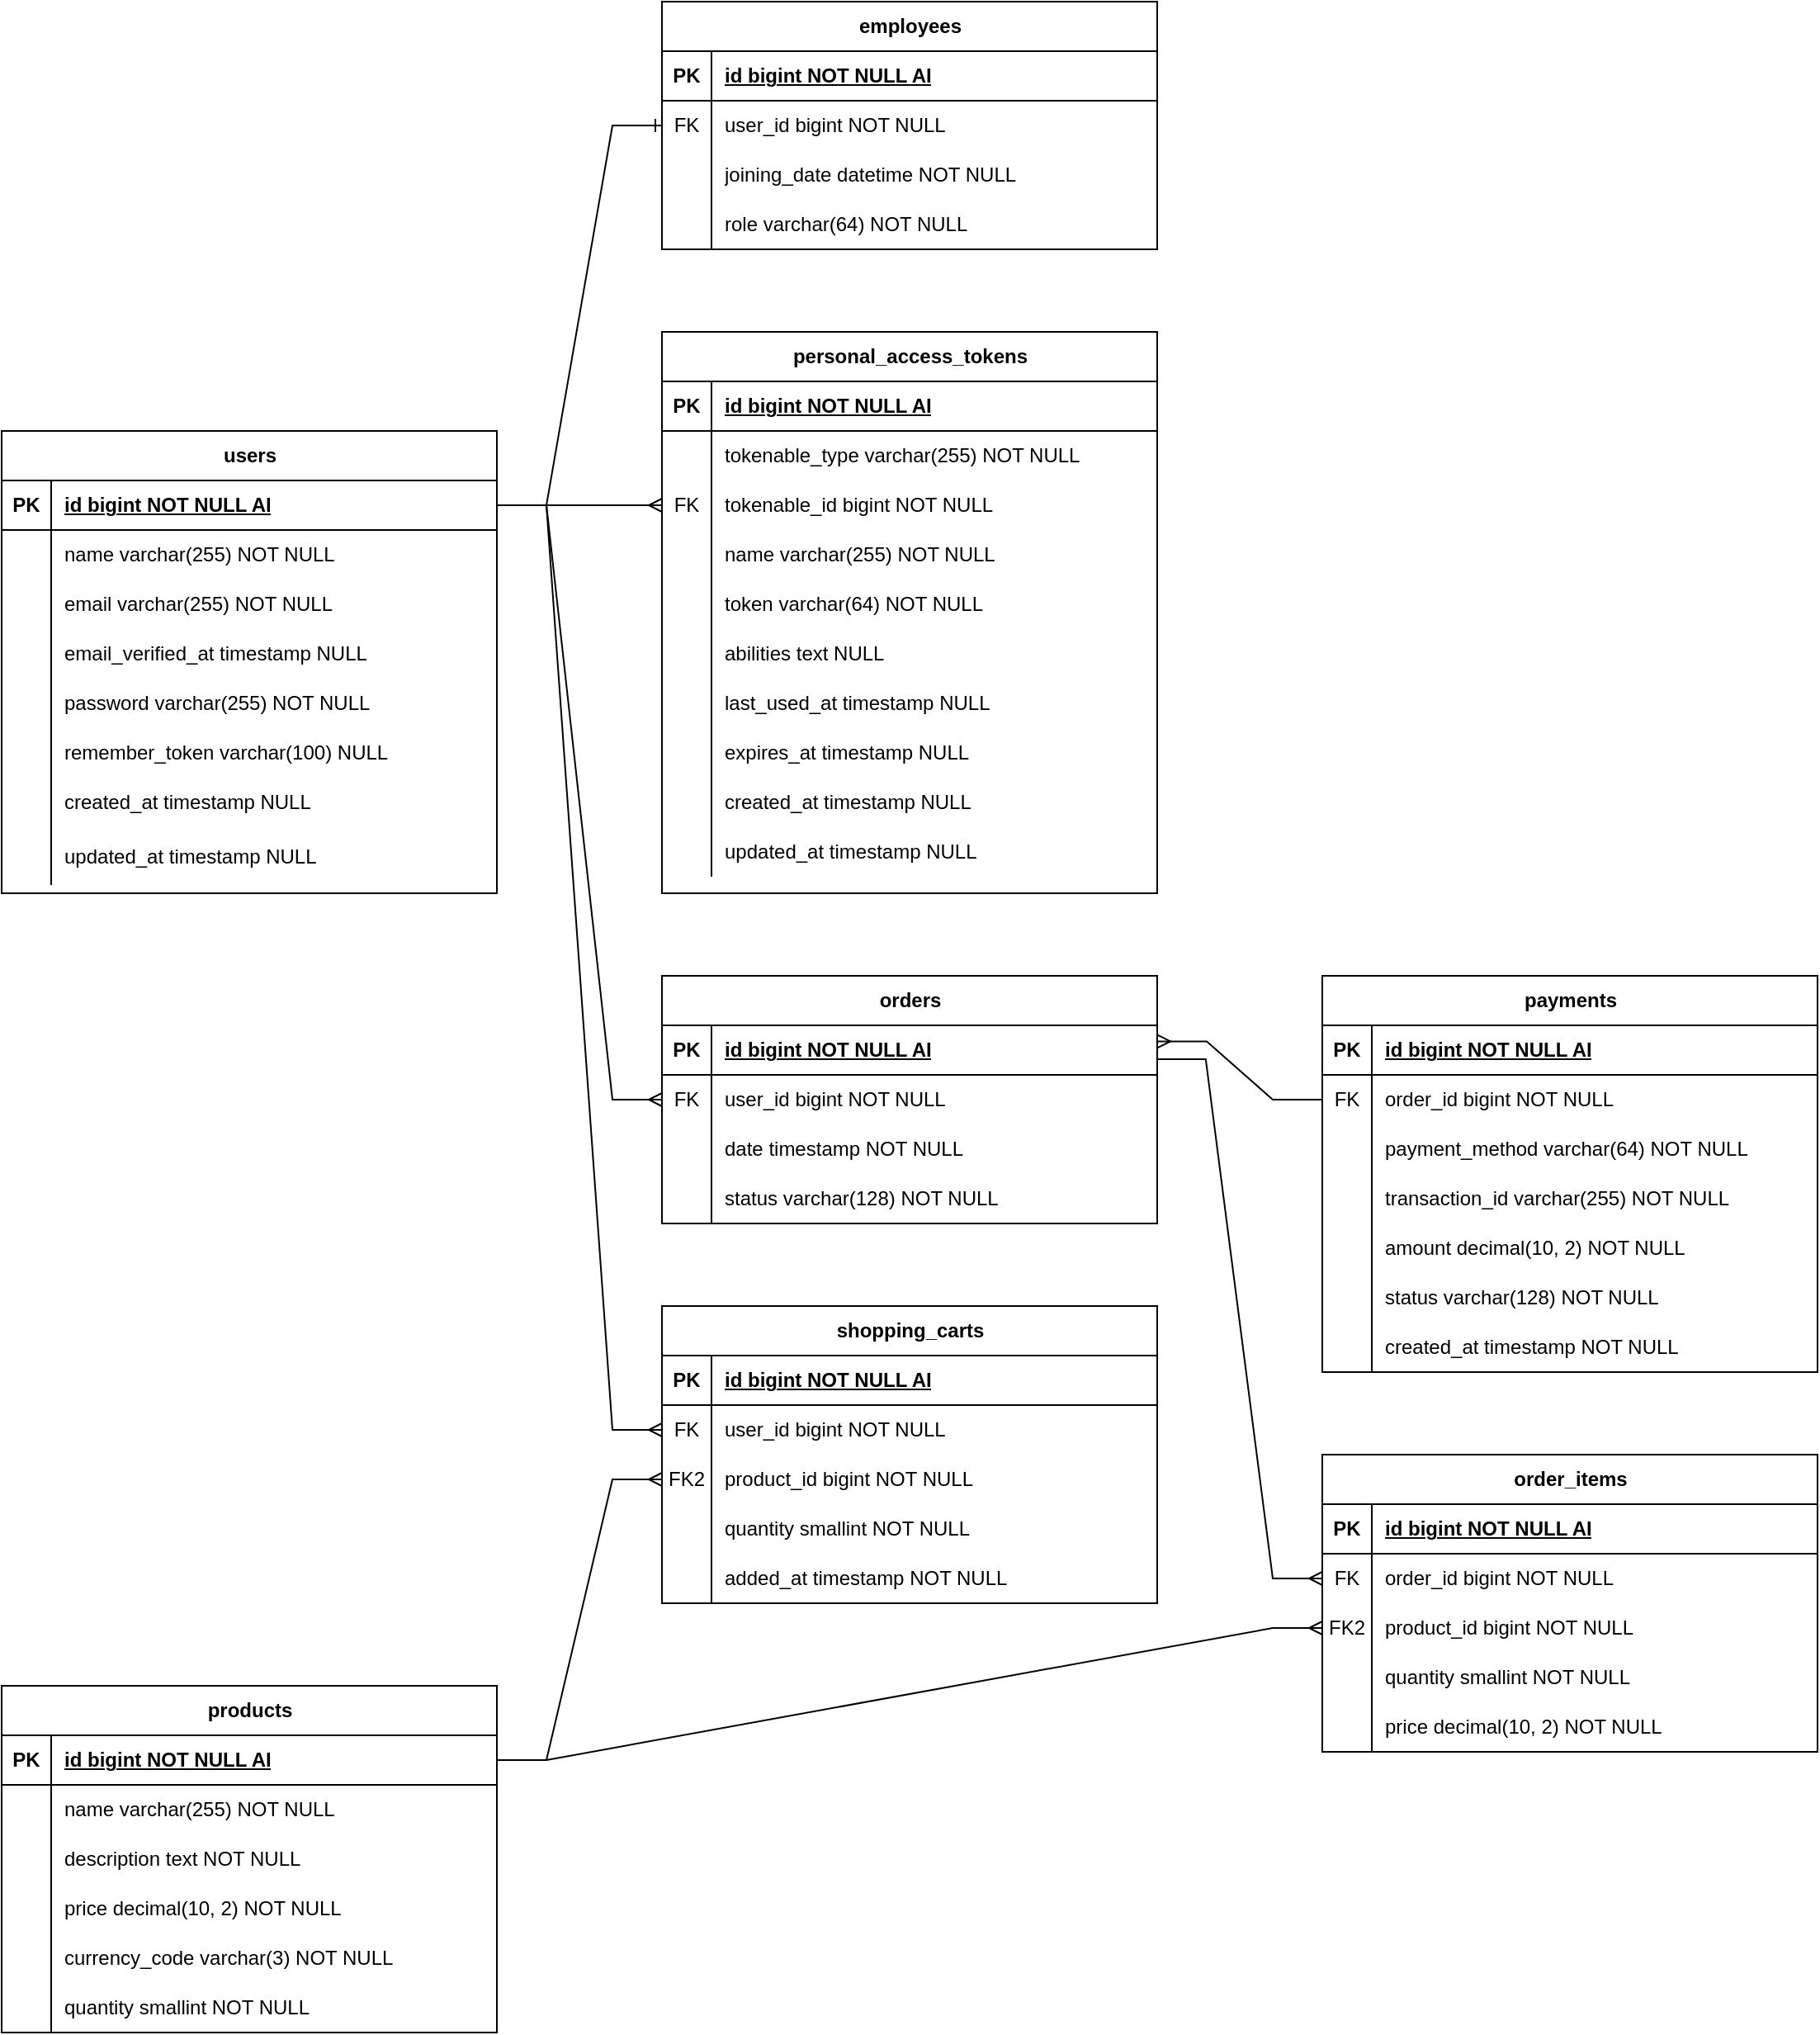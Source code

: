 <mxfile version="24.2.5" type="device">
  <diagram id="R2lEEEUBdFMjLlhIrx00" name="Page-1">
    <mxGraphModel dx="3180" dy="2197" grid="1" gridSize="10" guides="1" tooltips="1" connect="1" arrows="1" fold="1" page="1" pageScale="1" pageWidth="1200" pageHeight="1920" math="0" shadow="0" extFonts="Permanent Marker^https://fonts.googleapis.com/css?family=Permanent+Marker">
      <root>
        <mxCell id="0" />
        <mxCell id="1" parent="0" />
        <mxCell id="s8RcAhK-XwS1-KQ1G8Vy-1" value="users" style="shape=table;startSize=30;container=1;collapsible=1;childLayout=tableLayout;fixedRows=1;rowLines=0;fontStyle=1;align=center;resizeLast=1;html=1;comic=0;enumerate=0;fixDash=0;snapToPoint=0;" vertex="1" parent="1">
          <mxGeometry x="50" y="605" width="300" height="280" as="geometry" />
        </mxCell>
        <mxCell id="s8RcAhK-XwS1-KQ1G8Vy-2" value="" style="shape=tableRow;horizontal=0;startSize=0;swimlaneHead=0;swimlaneBody=0;fillColor=none;collapsible=0;dropTarget=0;points=[[0,0.5],[1,0.5]];portConstraint=eastwest;top=0;left=0;right=0;bottom=1;comic=0;enumerate=0;fixDash=0;snapToPoint=0;" vertex="1" parent="s8RcAhK-XwS1-KQ1G8Vy-1">
          <mxGeometry y="30" width="300" height="30" as="geometry" />
        </mxCell>
        <mxCell id="s8RcAhK-XwS1-KQ1G8Vy-3" value="PK" style="shape=partialRectangle;connectable=0;fillColor=none;top=0;left=0;bottom=0;right=0;fontStyle=1;overflow=hidden;whiteSpace=wrap;html=1;comic=0;enumerate=0;fixDash=0;snapToPoint=0;" vertex="1" parent="s8RcAhK-XwS1-KQ1G8Vy-2">
          <mxGeometry width="30" height="30" as="geometry">
            <mxRectangle width="30" height="30" as="alternateBounds" />
          </mxGeometry>
        </mxCell>
        <mxCell id="s8RcAhK-XwS1-KQ1G8Vy-4" value="&lt;span style=&quot;text-wrap: nowrap;&quot;&gt;id bigint NOT NULL AI&lt;/span&gt;" style="shape=partialRectangle;connectable=0;fillColor=none;top=0;left=0;bottom=0;right=0;align=left;spacingLeft=6;fontStyle=5;overflow=hidden;whiteSpace=wrap;html=1;comic=0;enumerate=0;fixDash=0;snapToPoint=0;" vertex="1" parent="s8RcAhK-XwS1-KQ1G8Vy-2">
          <mxGeometry x="30" width="270" height="30" as="geometry">
            <mxRectangle width="270" height="30" as="alternateBounds" />
          </mxGeometry>
        </mxCell>
        <mxCell id="s8RcAhK-XwS1-KQ1G8Vy-5" value="" style="shape=tableRow;horizontal=0;startSize=0;swimlaneHead=0;swimlaneBody=0;fillColor=none;collapsible=0;dropTarget=0;points=[[0,0.5],[1,0.5]];portConstraint=eastwest;top=0;left=0;right=0;bottom=0;comic=0;enumerate=0;fixDash=0;snapToPoint=0;" vertex="1" parent="s8RcAhK-XwS1-KQ1G8Vy-1">
          <mxGeometry y="60" width="300" height="30" as="geometry" />
        </mxCell>
        <mxCell id="s8RcAhK-XwS1-KQ1G8Vy-6" value="" style="shape=partialRectangle;connectable=0;fillColor=none;top=0;left=0;bottom=0;right=0;editable=1;overflow=hidden;whiteSpace=wrap;html=1;comic=0;enumerate=0;fixDash=0;snapToPoint=0;" vertex="1" parent="s8RcAhK-XwS1-KQ1G8Vy-5">
          <mxGeometry width="30" height="30" as="geometry">
            <mxRectangle width="30" height="30" as="alternateBounds" />
          </mxGeometry>
        </mxCell>
        <mxCell id="s8RcAhK-XwS1-KQ1G8Vy-7" value="&lt;span style=&quot;text-wrap: nowrap;&quot;&gt;name varchar(255) NOT NULL&lt;/span&gt;" style="shape=partialRectangle;connectable=0;fillColor=none;top=0;left=0;bottom=0;right=0;align=left;spacingLeft=6;overflow=hidden;whiteSpace=wrap;html=1;comic=0;enumerate=0;fixDash=0;snapToPoint=0;" vertex="1" parent="s8RcAhK-XwS1-KQ1G8Vy-5">
          <mxGeometry x="30" width="270" height="30" as="geometry">
            <mxRectangle width="270" height="30" as="alternateBounds" />
          </mxGeometry>
        </mxCell>
        <mxCell id="s8RcAhK-XwS1-KQ1G8Vy-8" value="" style="shape=tableRow;horizontal=0;startSize=0;swimlaneHead=0;swimlaneBody=0;fillColor=none;collapsible=0;dropTarget=0;points=[[0,0.5],[1,0.5]];portConstraint=eastwest;top=0;left=0;right=0;bottom=0;comic=0;enumerate=0;fixDash=0;snapToPoint=0;" vertex="1" parent="s8RcAhK-XwS1-KQ1G8Vy-1">
          <mxGeometry y="90" width="300" height="30" as="geometry" />
        </mxCell>
        <mxCell id="s8RcAhK-XwS1-KQ1G8Vy-9" value="" style="shape=partialRectangle;connectable=0;fillColor=none;top=0;left=0;bottom=0;right=0;editable=1;overflow=hidden;whiteSpace=wrap;html=1;comic=0;enumerate=0;fixDash=0;snapToPoint=0;" vertex="1" parent="s8RcAhK-XwS1-KQ1G8Vy-8">
          <mxGeometry width="30" height="30" as="geometry">
            <mxRectangle width="30" height="30" as="alternateBounds" />
          </mxGeometry>
        </mxCell>
        <mxCell id="s8RcAhK-XwS1-KQ1G8Vy-10" value="email varchar(255) NOT NULL" style="shape=partialRectangle;connectable=0;fillColor=none;top=0;left=0;bottom=0;right=0;align=left;spacingLeft=6;overflow=hidden;whiteSpace=wrap;html=1;comic=0;enumerate=0;fixDash=0;snapToPoint=0;" vertex="1" parent="s8RcAhK-XwS1-KQ1G8Vy-8">
          <mxGeometry x="30" width="270" height="30" as="geometry">
            <mxRectangle width="270" height="30" as="alternateBounds" />
          </mxGeometry>
        </mxCell>
        <mxCell id="s8RcAhK-XwS1-KQ1G8Vy-11" value="" style="shape=tableRow;horizontal=0;startSize=0;swimlaneHead=0;swimlaneBody=0;fillColor=none;collapsible=0;dropTarget=0;points=[[0,0.5],[1,0.5]];portConstraint=eastwest;top=0;left=0;right=0;bottom=0;comic=0;enumerate=0;fixDash=0;snapToPoint=0;" vertex="1" parent="s8RcAhK-XwS1-KQ1G8Vy-1">
          <mxGeometry y="120" width="300" height="30" as="geometry" />
        </mxCell>
        <mxCell id="s8RcAhK-XwS1-KQ1G8Vy-12" value="" style="shape=partialRectangle;connectable=0;fillColor=none;top=0;left=0;bottom=0;right=0;editable=1;overflow=hidden;whiteSpace=wrap;html=1;comic=0;enumerate=0;fixDash=0;snapToPoint=0;" vertex="1" parent="s8RcAhK-XwS1-KQ1G8Vy-11">
          <mxGeometry width="30" height="30" as="geometry">
            <mxRectangle width="30" height="30" as="alternateBounds" />
          </mxGeometry>
        </mxCell>
        <mxCell id="s8RcAhK-XwS1-KQ1G8Vy-13" value="email_verified_at timestamp NULL" style="shape=partialRectangle;connectable=0;fillColor=none;top=0;left=0;bottom=0;right=0;align=left;spacingLeft=6;overflow=hidden;whiteSpace=wrap;html=1;comic=0;enumerate=0;fixDash=0;snapToPoint=0;" vertex="1" parent="s8RcAhK-XwS1-KQ1G8Vy-11">
          <mxGeometry x="30" width="270" height="30" as="geometry">
            <mxRectangle width="270" height="30" as="alternateBounds" />
          </mxGeometry>
        </mxCell>
        <mxCell id="s8RcAhK-XwS1-KQ1G8Vy-14" value="" style="shape=tableRow;horizontal=0;startSize=0;swimlaneHead=0;swimlaneBody=0;fillColor=none;collapsible=0;dropTarget=0;points=[[0,0.5],[1,0.5]];portConstraint=eastwest;top=0;left=0;right=0;bottom=0;comic=0;enumerate=0;fixDash=0;snapToPoint=0;" vertex="1" parent="s8RcAhK-XwS1-KQ1G8Vy-1">
          <mxGeometry y="150" width="300" height="30" as="geometry" />
        </mxCell>
        <mxCell id="s8RcAhK-XwS1-KQ1G8Vy-15" value="" style="shape=partialRectangle;connectable=0;fillColor=none;top=0;left=0;bottom=0;right=0;editable=1;overflow=hidden;whiteSpace=wrap;html=1;comic=0;enumerate=0;fixDash=0;snapToPoint=0;" vertex="1" parent="s8RcAhK-XwS1-KQ1G8Vy-14">
          <mxGeometry width="30" height="30" as="geometry">
            <mxRectangle width="30" height="30" as="alternateBounds" />
          </mxGeometry>
        </mxCell>
        <mxCell id="s8RcAhK-XwS1-KQ1G8Vy-16" value="password varchar(255) NOT NULL" style="shape=partialRectangle;connectable=0;fillColor=none;top=0;left=0;bottom=0;right=0;align=left;spacingLeft=6;overflow=hidden;whiteSpace=wrap;html=1;comic=0;enumerate=0;fixDash=0;snapToPoint=0;" vertex="1" parent="s8RcAhK-XwS1-KQ1G8Vy-14">
          <mxGeometry x="30" width="270" height="30" as="geometry">
            <mxRectangle width="270" height="30" as="alternateBounds" />
          </mxGeometry>
        </mxCell>
        <mxCell id="s8RcAhK-XwS1-KQ1G8Vy-33" value="" style="shape=tableRow;horizontal=0;startSize=0;swimlaneHead=0;swimlaneBody=0;fillColor=none;collapsible=0;dropTarget=0;points=[[0,0.5],[1,0.5]];portConstraint=eastwest;top=0;left=0;right=0;bottom=0;comic=0;enumerate=0;fixDash=0;snapToPoint=0;" vertex="1" parent="s8RcAhK-XwS1-KQ1G8Vy-1">
          <mxGeometry y="180" width="300" height="30" as="geometry" />
        </mxCell>
        <mxCell id="s8RcAhK-XwS1-KQ1G8Vy-34" value="" style="shape=partialRectangle;connectable=0;fillColor=none;top=0;left=0;bottom=0;right=0;editable=1;overflow=hidden;whiteSpace=wrap;html=1;comic=0;enumerate=0;fixDash=0;snapToPoint=0;" vertex="1" parent="s8RcAhK-XwS1-KQ1G8Vy-33">
          <mxGeometry width="30" height="30" as="geometry">
            <mxRectangle width="30" height="30" as="alternateBounds" />
          </mxGeometry>
        </mxCell>
        <mxCell id="s8RcAhK-XwS1-KQ1G8Vy-35" value="remember_token varchar(100) NULL" style="shape=partialRectangle;connectable=0;fillColor=none;top=0;left=0;bottom=0;right=0;align=left;spacingLeft=6;overflow=hidden;whiteSpace=wrap;html=1;comic=0;enumerate=0;fixDash=0;snapToPoint=0;" vertex="1" parent="s8RcAhK-XwS1-KQ1G8Vy-33">
          <mxGeometry x="30" width="270" height="30" as="geometry">
            <mxRectangle width="270" height="30" as="alternateBounds" />
          </mxGeometry>
        </mxCell>
        <mxCell id="s8RcAhK-XwS1-KQ1G8Vy-36" value="" style="shape=tableRow;horizontal=0;startSize=0;swimlaneHead=0;swimlaneBody=0;fillColor=none;collapsible=0;dropTarget=0;points=[[0,0.5],[1,0.5]];portConstraint=eastwest;top=0;left=0;right=0;bottom=0;comic=0;enumerate=0;fixDash=0;snapToPoint=0;" vertex="1" parent="s8RcAhK-XwS1-KQ1G8Vy-1">
          <mxGeometry y="210" width="300" height="30" as="geometry" />
        </mxCell>
        <mxCell id="s8RcAhK-XwS1-KQ1G8Vy-37" value="" style="shape=partialRectangle;connectable=0;fillColor=none;top=0;left=0;bottom=0;right=0;editable=1;overflow=hidden;whiteSpace=wrap;html=1;comic=0;enumerate=0;fixDash=0;snapToPoint=0;" vertex="1" parent="s8RcAhK-XwS1-KQ1G8Vy-36">
          <mxGeometry width="30" height="30" as="geometry">
            <mxRectangle width="30" height="30" as="alternateBounds" />
          </mxGeometry>
        </mxCell>
        <mxCell id="s8RcAhK-XwS1-KQ1G8Vy-38" value="created_at timestamp NULL" style="shape=partialRectangle;connectable=0;fillColor=none;top=0;left=0;bottom=0;right=0;align=left;spacingLeft=6;overflow=hidden;whiteSpace=wrap;html=1;comic=0;enumerate=0;fixDash=0;snapToPoint=0;" vertex="1" parent="s8RcAhK-XwS1-KQ1G8Vy-36">
          <mxGeometry x="30" width="270" height="30" as="geometry">
            <mxRectangle width="270" height="30" as="alternateBounds" />
          </mxGeometry>
        </mxCell>
        <mxCell id="s8RcAhK-XwS1-KQ1G8Vy-39" value="" style="shape=tableRow;horizontal=0;startSize=0;swimlaneHead=0;swimlaneBody=0;fillColor=none;collapsible=0;dropTarget=0;points=[[0,0.5],[1,0.5]];portConstraint=eastwest;top=0;left=0;right=0;bottom=0;comic=0;enumerate=0;fixDash=0;snapToPoint=0;" vertex="1" parent="s8RcAhK-XwS1-KQ1G8Vy-1">
          <mxGeometry y="240" width="300" height="35" as="geometry" />
        </mxCell>
        <mxCell id="s8RcAhK-XwS1-KQ1G8Vy-40" value="" style="shape=partialRectangle;connectable=0;fillColor=none;top=0;left=0;bottom=0;right=0;editable=1;overflow=hidden;whiteSpace=wrap;html=1;comic=0;enumerate=0;fixDash=0;snapToPoint=0;" vertex="1" parent="s8RcAhK-XwS1-KQ1G8Vy-39">
          <mxGeometry width="30" height="35" as="geometry">
            <mxRectangle width="30" height="35" as="alternateBounds" />
          </mxGeometry>
        </mxCell>
        <mxCell id="s8RcAhK-XwS1-KQ1G8Vy-41" value="updated_at timestamp NULL" style="shape=partialRectangle;connectable=0;fillColor=none;top=0;left=0;bottom=0;right=0;align=left;spacingLeft=6;overflow=hidden;whiteSpace=wrap;html=1;comic=0;enumerate=0;fixDash=0;snapToPoint=0;" vertex="1" parent="s8RcAhK-XwS1-KQ1G8Vy-39">
          <mxGeometry x="30" width="270" height="35" as="geometry">
            <mxRectangle width="270" height="35" as="alternateBounds" />
          </mxGeometry>
        </mxCell>
        <mxCell id="s8RcAhK-XwS1-KQ1G8Vy-42" value="personal_access_tokens" style="shape=table;startSize=30;container=1;collapsible=1;childLayout=tableLayout;fixedRows=1;rowLines=0;fontStyle=1;align=center;resizeLast=1;html=1;comic=0;enumerate=0;fixDash=0;snapToPoint=0;" vertex="1" parent="1">
          <mxGeometry x="450" y="545" width="300" height="340" as="geometry" />
        </mxCell>
        <mxCell id="s8RcAhK-XwS1-KQ1G8Vy-43" value="" style="shape=tableRow;horizontal=0;startSize=0;swimlaneHead=0;swimlaneBody=0;fillColor=none;collapsible=0;dropTarget=0;points=[[0,0.5],[1,0.5]];portConstraint=eastwest;top=0;left=0;right=0;bottom=1;comic=0;enumerate=0;fixDash=0;snapToPoint=0;" vertex="1" parent="s8RcAhK-XwS1-KQ1G8Vy-42">
          <mxGeometry y="30" width="300" height="30" as="geometry" />
        </mxCell>
        <mxCell id="s8RcAhK-XwS1-KQ1G8Vy-44" value="PK" style="shape=partialRectangle;connectable=0;fillColor=none;top=0;left=0;bottom=0;right=0;fontStyle=1;overflow=hidden;whiteSpace=wrap;html=1;comic=0;enumerate=0;fixDash=0;snapToPoint=0;" vertex="1" parent="s8RcAhK-XwS1-KQ1G8Vy-43">
          <mxGeometry width="30" height="30" as="geometry">
            <mxRectangle width="30" height="30" as="alternateBounds" />
          </mxGeometry>
        </mxCell>
        <mxCell id="s8RcAhK-XwS1-KQ1G8Vy-45" value="&lt;span style=&quot;text-wrap: nowrap;&quot;&gt;id bigint NOT NULL AI&lt;/span&gt;" style="shape=partialRectangle;connectable=0;fillColor=none;top=0;left=0;bottom=0;right=0;align=left;spacingLeft=6;fontStyle=5;overflow=hidden;whiteSpace=wrap;html=1;comic=0;enumerate=0;fixDash=0;snapToPoint=0;" vertex="1" parent="s8RcAhK-XwS1-KQ1G8Vy-43">
          <mxGeometry x="30" width="270" height="30" as="geometry">
            <mxRectangle width="270" height="30" as="alternateBounds" />
          </mxGeometry>
        </mxCell>
        <mxCell id="s8RcAhK-XwS1-KQ1G8Vy-46" value="" style="shape=tableRow;horizontal=0;startSize=0;swimlaneHead=0;swimlaneBody=0;fillColor=none;collapsible=0;dropTarget=0;points=[[0,0.5],[1,0.5]];portConstraint=eastwest;top=0;left=0;right=0;bottom=0;comic=0;enumerate=0;fixDash=0;snapToPoint=0;" vertex="1" parent="s8RcAhK-XwS1-KQ1G8Vy-42">
          <mxGeometry y="60" width="300" height="30" as="geometry" />
        </mxCell>
        <mxCell id="s8RcAhK-XwS1-KQ1G8Vy-47" value="" style="shape=partialRectangle;connectable=0;fillColor=none;top=0;left=0;bottom=0;right=0;editable=1;overflow=hidden;whiteSpace=wrap;html=1;comic=0;enumerate=0;fixDash=0;snapToPoint=0;" vertex="1" parent="s8RcAhK-XwS1-KQ1G8Vy-46">
          <mxGeometry width="30" height="30" as="geometry">
            <mxRectangle width="30" height="30" as="alternateBounds" />
          </mxGeometry>
        </mxCell>
        <mxCell id="s8RcAhK-XwS1-KQ1G8Vy-48" value="tokenable_type varchar(255) NOT NULL" style="shape=partialRectangle;connectable=0;fillColor=none;top=0;left=0;bottom=0;right=0;align=left;spacingLeft=6;overflow=hidden;whiteSpace=wrap;html=1;comic=0;enumerate=0;fixDash=0;snapToPoint=0;" vertex="1" parent="s8RcAhK-XwS1-KQ1G8Vy-46">
          <mxGeometry x="30" width="270" height="30" as="geometry">
            <mxRectangle width="270" height="30" as="alternateBounds" />
          </mxGeometry>
        </mxCell>
        <mxCell id="s8RcAhK-XwS1-KQ1G8Vy-49" value="" style="shape=tableRow;horizontal=0;startSize=0;swimlaneHead=0;swimlaneBody=0;fillColor=none;collapsible=0;dropTarget=0;points=[[0,0.5],[1,0.5]];portConstraint=eastwest;top=0;left=0;right=0;bottom=0;comic=0;enumerate=0;fixDash=0;snapToPoint=0;" vertex="1" parent="s8RcAhK-XwS1-KQ1G8Vy-42">
          <mxGeometry y="90" width="300" height="30" as="geometry" />
        </mxCell>
        <mxCell id="s8RcAhK-XwS1-KQ1G8Vy-50" value="FK" style="shape=partialRectangle;connectable=0;fillColor=none;top=0;left=0;bottom=0;right=0;editable=1;overflow=hidden;whiteSpace=wrap;html=1;comic=0;enumerate=0;fixDash=0;snapToPoint=0;" vertex="1" parent="s8RcAhK-XwS1-KQ1G8Vy-49">
          <mxGeometry width="30" height="30" as="geometry">
            <mxRectangle width="30" height="30" as="alternateBounds" />
          </mxGeometry>
        </mxCell>
        <mxCell id="s8RcAhK-XwS1-KQ1G8Vy-51" value="tokenable_id bigint NOT NULL" style="shape=partialRectangle;connectable=0;fillColor=none;top=0;left=0;bottom=0;right=0;align=left;spacingLeft=6;overflow=hidden;whiteSpace=wrap;html=1;comic=0;enumerate=0;fixDash=0;snapToPoint=0;" vertex="1" parent="s8RcAhK-XwS1-KQ1G8Vy-49">
          <mxGeometry x="30" width="270" height="30" as="geometry">
            <mxRectangle width="270" height="30" as="alternateBounds" />
          </mxGeometry>
        </mxCell>
        <mxCell id="s8RcAhK-XwS1-KQ1G8Vy-52" value="" style="shape=tableRow;horizontal=0;startSize=0;swimlaneHead=0;swimlaneBody=0;fillColor=none;collapsible=0;dropTarget=0;points=[[0,0.5],[1,0.5]];portConstraint=eastwest;top=0;left=0;right=0;bottom=0;comic=0;enumerate=0;fixDash=0;snapToPoint=0;" vertex="1" parent="s8RcAhK-XwS1-KQ1G8Vy-42">
          <mxGeometry y="120" width="300" height="30" as="geometry" />
        </mxCell>
        <mxCell id="s8RcAhK-XwS1-KQ1G8Vy-53" value="" style="shape=partialRectangle;connectable=0;fillColor=none;top=0;left=0;bottom=0;right=0;editable=1;overflow=hidden;whiteSpace=wrap;html=1;comic=0;enumerate=0;fixDash=0;snapToPoint=0;" vertex="1" parent="s8RcAhK-XwS1-KQ1G8Vy-52">
          <mxGeometry width="30" height="30" as="geometry">
            <mxRectangle width="30" height="30" as="alternateBounds" />
          </mxGeometry>
        </mxCell>
        <mxCell id="s8RcAhK-XwS1-KQ1G8Vy-54" value="name varchar(255) NOT NULL" style="shape=partialRectangle;connectable=0;fillColor=none;top=0;left=0;bottom=0;right=0;align=left;spacingLeft=6;overflow=hidden;whiteSpace=wrap;html=1;comic=0;enumerate=0;fixDash=0;snapToPoint=0;" vertex="1" parent="s8RcAhK-XwS1-KQ1G8Vy-52">
          <mxGeometry x="30" width="270" height="30" as="geometry">
            <mxRectangle width="270" height="30" as="alternateBounds" />
          </mxGeometry>
        </mxCell>
        <mxCell id="s8RcAhK-XwS1-KQ1G8Vy-55" value="" style="shape=tableRow;horizontal=0;startSize=0;swimlaneHead=0;swimlaneBody=0;fillColor=none;collapsible=0;dropTarget=0;points=[[0,0.5],[1,0.5]];portConstraint=eastwest;top=0;left=0;right=0;bottom=0;comic=0;enumerate=0;fixDash=0;snapToPoint=0;" vertex="1" parent="s8RcAhK-XwS1-KQ1G8Vy-42">
          <mxGeometry y="150" width="300" height="30" as="geometry" />
        </mxCell>
        <mxCell id="s8RcAhK-XwS1-KQ1G8Vy-56" value="" style="shape=partialRectangle;connectable=0;fillColor=none;top=0;left=0;bottom=0;right=0;editable=1;overflow=hidden;whiteSpace=wrap;html=1;comic=0;enumerate=0;fixDash=0;snapToPoint=0;" vertex="1" parent="s8RcAhK-XwS1-KQ1G8Vy-55">
          <mxGeometry width="30" height="30" as="geometry">
            <mxRectangle width="30" height="30" as="alternateBounds" />
          </mxGeometry>
        </mxCell>
        <mxCell id="s8RcAhK-XwS1-KQ1G8Vy-57" value="token varchar(64) NOT NULL" style="shape=partialRectangle;connectable=0;fillColor=none;top=0;left=0;bottom=0;right=0;align=left;spacingLeft=6;overflow=hidden;whiteSpace=wrap;html=1;comic=0;enumerate=0;fixDash=0;snapToPoint=0;" vertex="1" parent="s8RcAhK-XwS1-KQ1G8Vy-55">
          <mxGeometry x="30" width="270" height="30" as="geometry">
            <mxRectangle width="270" height="30" as="alternateBounds" />
          </mxGeometry>
        </mxCell>
        <mxCell id="s8RcAhK-XwS1-KQ1G8Vy-58" value="" style="shape=tableRow;horizontal=0;startSize=0;swimlaneHead=0;swimlaneBody=0;fillColor=none;collapsible=0;dropTarget=0;points=[[0,0.5],[1,0.5]];portConstraint=eastwest;top=0;left=0;right=0;bottom=0;comic=0;enumerate=0;fixDash=0;snapToPoint=0;" vertex="1" parent="s8RcAhK-XwS1-KQ1G8Vy-42">
          <mxGeometry y="180" width="300" height="30" as="geometry" />
        </mxCell>
        <mxCell id="s8RcAhK-XwS1-KQ1G8Vy-59" value="" style="shape=partialRectangle;connectable=0;fillColor=none;top=0;left=0;bottom=0;right=0;editable=1;overflow=hidden;whiteSpace=wrap;html=1;comic=0;enumerate=0;fixDash=0;snapToPoint=0;" vertex="1" parent="s8RcAhK-XwS1-KQ1G8Vy-58">
          <mxGeometry width="30" height="30" as="geometry">
            <mxRectangle width="30" height="30" as="alternateBounds" />
          </mxGeometry>
        </mxCell>
        <mxCell id="s8RcAhK-XwS1-KQ1G8Vy-60" value="abilities text NULL" style="shape=partialRectangle;connectable=0;fillColor=none;top=0;left=0;bottom=0;right=0;align=left;spacingLeft=6;overflow=hidden;whiteSpace=wrap;html=1;comic=0;enumerate=0;fixDash=0;snapToPoint=0;" vertex="1" parent="s8RcAhK-XwS1-KQ1G8Vy-58">
          <mxGeometry x="30" width="270" height="30" as="geometry">
            <mxRectangle width="270" height="30" as="alternateBounds" />
          </mxGeometry>
        </mxCell>
        <mxCell id="s8RcAhK-XwS1-KQ1G8Vy-61" value="" style="shape=tableRow;horizontal=0;startSize=0;swimlaneHead=0;swimlaneBody=0;fillColor=none;collapsible=0;dropTarget=0;points=[[0,0.5],[1,0.5]];portConstraint=eastwest;top=0;left=0;right=0;bottom=0;comic=0;enumerate=0;fixDash=0;snapToPoint=0;" vertex="1" parent="s8RcAhK-XwS1-KQ1G8Vy-42">
          <mxGeometry y="210" width="300" height="30" as="geometry" />
        </mxCell>
        <mxCell id="s8RcAhK-XwS1-KQ1G8Vy-62" value="" style="shape=partialRectangle;connectable=0;fillColor=none;top=0;left=0;bottom=0;right=0;editable=1;overflow=hidden;whiteSpace=wrap;html=1;comic=0;enumerate=0;fixDash=0;snapToPoint=0;" vertex="1" parent="s8RcAhK-XwS1-KQ1G8Vy-61">
          <mxGeometry width="30" height="30" as="geometry">
            <mxRectangle width="30" height="30" as="alternateBounds" />
          </mxGeometry>
        </mxCell>
        <mxCell id="s8RcAhK-XwS1-KQ1G8Vy-63" value="last_used_at timestamp NULL" style="shape=partialRectangle;connectable=0;fillColor=none;top=0;left=0;bottom=0;right=0;align=left;spacingLeft=6;overflow=hidden;whiteSpace=wrap;html=1;comic=0;enumerate=0;fixDash=0;snapToPoint=0;" vertex="1" parent="s8RcAhK-XwS1-KQ1G8Vy-61">
          <mxGeometry x="30" width="270" height="30" as="geometry">
            <mxRectangle width="270" height="30" as="alternateBounds" />
          </mxGeometry>
        </mxCell>
        <mxCell id="s8RcAhK-XwS1-KQ1G8Vy-86" value="" style="shape=tableRow;horizontal=0;startSize=0;swimlaneHead=0;swimlaneBody=0;fillColor=none;collapsible=0;dropTarget=0;points=[[0,0.5],[1,0.5]];portConstraint=eastwest;top=0;left=0;right=0;bottom=0;comic=0;enumerate=0;fixDash=0;snapToPoint=0;" vertex="1" parent="s8RcAhK-XwS1-KQ1G8Vy-42">
          <mxGeometry y="240" width="300" height="30" as="geometry" />
        </mxCell>
        <mxCell id="s8RcAhK-XwS1-KQ1G8Vy-87" value="" style="shape=partialRectangle;connectable=0;fillColor=none;top=0;left=0;bottom=0;right=0;editable=1;overflow=hidden;whiteSpace=wrap;html=1;comic=0;enumerate=0;fixDash=0;snapToPoint=0;" vertex="1" parent="s8RcAhK-XwS1-KQ1G8Vy-86">
          <mxGeometry width="30" height="30" as="geometry">
            <mxRectangle width="30" height="30" as="alternateBounds" />
          </mxGeometry>
        </mxCell>
        <mxCell id="s8RcAhK-XwS1-KQ1G8Vy-88" value="expires_at timestamp NULL" style="shape=partialRectangle;connectable=0;fillColor=none;top=0;left=0;bottom=0;right=0;align=left;spacingLeft=6;overflow=hidden;whiteSpace=wrap;html=1;comic=0;enumerate=0;fixDash=0;snapToPoint=0;" vertex="1" parent="s8RcAhK-XwS1-KQ1G8Vy-86">
          <mxGeometry x="30" width="270" height="30" as="geometry">
            <mxRectangle width="270" height="30" as="alternateBounds" />
          </mxGeometry>
        </mxCell>
        <mxCell id="s8RcAhK-XwS1-KQ1G8Vy-89" value="" style="shape=tableRow;horizontal=0;startSize=0;swimlaneHead=0;swimlaneBody=0;fillColor=none;collapsible=0;dropTarget=0;points=[[0,0.5],[1,0.5]];portConstraint=eastwest;top=0;left=0;right=0;bottom=0;comic=0;enumerate=0;fixDash=0;snapToPoint=0;" vertex="1" parent="s8RcAhK-XwS1-KQ1G8Vy-42">
          <mxGeometry y="270" width="300" height="30" as="geometry" />
        </mxCell>
        <mxCell id="s8RcAhK-XwS1-KQ1G8Vy-90" value="" style="shape=partialRectangle;connectable=0;fillColor=none;top=0;left=0;bottom=0;right=0;editable=1;overflow=hidden;whiteSpace=wrap;html=1;comic=0;enumerate=0;fixDash=0;snapToPoint=0;" vertex="1" parent="s8RcAhK-XwS1-KQ1G8Vy-89">
          <mxGeometry width="30" height="30" as="geometry">
            <mxRectangle width="30" height="30" as="alternateBounds" />
          </mxGeometry>
        </mxCell>
        <mxCell id="s8RcAhK-XwS1-KQ1G8Vy-91" value="created_at timestamp NULL" style="shape=partialRectangle;connectable=0;fillColor=none;top=0;left=0;bottom=0;right=0;align=left;spacingLeft=6;overflow=hidden;whiteSpace=wrap;html=1;comic=0;enumerate=0;fixDash=0;snapToPoint=0;" vertex="1" parent="s8RcAhK-XwS1-KQ1G8Vy-89">
          <mxGeometry x="30" width="270" height="30" as="geometry">
            <mxRectangle width="270" height="30" as="alternateBounds" />
          </mxGeometry>
        </mxCell>
        <mxCell id="s8RcAhK-XwS1-KQ1G8Vy-92" value="" style="shape=tableRow;horizontal=0;startSize=0;swimlaneHead=0;swimlaneBody=0;fillColor=none;collapsible=0;dropTarget=0;points=[[0,0.5],[1,0.5]];portConstraint=eastwest;top=0;left=0;right=0;bottom=0;comic=0;enumerate=0;fixDash=0;snapToPoint=0;" vertex="1" parent="s8RcAhK-XwS1-KQ1G8Vy-42">
          <mxGeometry y="300" width="300" height="30" as="geometry" />
        </mxCell>
        <mxCell id="s8RcAhK-XwS1-KQ1G8Vy-93" value="" style="shape=partialRectangle;connectable=0;fillColor=none;top=0;left=0;bottom=0;right=0;editable=1;overflow=hidden;whiteSpace=wrap;html=1;comic=0;enumerate=0;fixDash=0;snapToPoint=0;" vertex="1" parent="s8RcAhK-XwS1-KQ1G8Vy-92">
          <mxGeometry width="30" height="30" as="geometry">
            <mxRectangle width="30" height="30" as="alternateBounds" />
          </mxGeometry>
        </mxCell>
        <mxCell id="s8RcAhK-XwS1-KQ1G8Vy-94" value="updated_at timestamp NULL" style="shape=partialRectangle;connectable=0;fillColor=none;top=0;left=0;bottom=0;right=0;align=left;spacingLeft=6;overflow=hidden;whiteSpace=wrap;html=1;comic=0;enumerate=0;fixDash=0;snapToPoint=0;" vertex="1" parent="s8RcAhK-XwS1-KQ1G8Vy-92">
          <mxGeometry x="30" width="270" height="30" as="geometry">
            <mxRectangle width="270" height="30" as="alternateBounds" />
          </mxGeometry>
        </mxCell>
        <mxCell id="s8RcAhK-XwS1-KQ1G8Vy-96" value="" style="edgeStyle=entityRelationEdgeStyle;fontSize=12;html=1;endArrow=ERmany;rounded=0;exitX=1;exitY=0.5;exitDx=0;exitDy=0;entryX=0;entryY=0.5;entryDx=0;entryDy=0;comic=0;enumerate=0;fixDash=0;snapToPoint=0;" edge="1" parent="1" source="s8RcAhK-XwS1-KQ1G8Vy-2" target="s8RcAhK-XwS1-KQ1G8Vy-49">
          <mxGeometry width="100" height="100" relative="1" as="geometry">
            <mxPoint x="370" y="745" as="sourcePoint" />
            <mxPoint x="470" y="645" as="targetPoint" />
          </mxGeometry>
        </mxCell>
        <mxCell id="s8RcAhK-XwS1-KQ1G8Vy-97" value="products" style="shape=table;startSize=30;container=1;collapsible=1;childLayout=tableLayout;fixedRows=1;rowLines=0;fontStyle=1;align=center;resizeLast=1;html=1;comic=0;enumerate=0;fixDash=0;snapToPoint=0;" vertex="1" parent="1">
          <mxGeometry x="50" y="1365" width="300" height="210" as="geometry" />
        </mxCell>
        <mxCell id="s8RcAhK-XwS1-KQ1G8Vy-98" value="" style="shape=tableRow;horizontal=0;startSize=0;swimlaneHead=0;swimlaneBody=0;fillColor=none;collapsible=0;dropTarget=0;points=[[0,0.5],[1,0.5]];portConstraint=eastwest;top=0;left=0;right=0;bottom=1;comic=0;enumerate=0;fixDash=0;snapToPoint=0;" vertex="1" parent="s8RcAhK-XwS1-KQ1G8Vy-97">
          <mxGeometry y="30" width="300" height="30" as="geometry" />
        </mxCell>
        <mxCell id="s8RcAhK-XwS1-KQ1G8Vy-99" value="PK" style="shape=partialRectangle;connectable=0;fillColor=none;top=0;left=0;bottom=0;right=0;fontStyle=1;overflow=hidden;whiteSpace=wrap;html=1;comic=0;enumerate=0;fixDash=0;snapToPoint=0;" vertex="1" parent="s8RcAhK-XwS1-KQ1G8Vy-98">
          <mxGeometry width="30" height="30" as="geometry">
            <mxRectangle width="30" height="30" as="alternateBounds" />
          </mxGeometry>
        </mxCell>
        <mxCell id="s8RcAhK-XwS1-KQ1G8Vy-100" value="&lt;span style=&quot;text-wrap: nowrap;&quot;&gt;id bigint NOT NULL AI&lt;/span&gt;" style="shape=partialRectangle;connectable=0;fillColor=none;top=0;left=0;bottom=0;right=0;align=left;spacingLeft=6;fontStyle=5;overflow=hidden;whiteSpace=wrap;html=1;comic=0;enumerate=0;fixDash=0;snapToPoint=0;" vertex="1" parent="s8RcAhK-XwS1-KQ1G8Vy-98">
          <mxGeometry x="30" width="270" height="30" as="geometry">
            <mxRectangle width="270" height="30" as="alternateBounds" />
          </mxGeometry>
        </mxCell>
        <mxCell id="s8RcAhK-XwS1-KQ1G8Vy-101" value="" style="shape=tableRow;horizontal=0;startSize=0;swimlaneHead=0;swimlaneBody=0;fillColor=none;collapsible=0;dropTarget=0;points=[[0,0.5],[1,0.5]];portConstraint=eastwest;top=0;left=0;right=0;bottom=0;comic=0;enumerate=0;fixDash=0;snapToPoint=0;" vertex="1" parent="s8RcAhK-XwS1-KQ1G8Vy-97">
          <mxGeometry y="60" width="300" height="30" as="geometry" />
        </mxCell>
        <mxCell id="s8RcAhK-XwS1-KQ1G8Vy-102" value="" style="shape=partialRectangle;connectable=0;fillColor=none;top=0;left=0;bottom=0;right=0;editable=1;overflow=hidden;whiteSpace=wrap;html=1;comic=0;enumerate=0;fixDash=0;snapToPoint=0;" vertex="1" parent="s8RcAhK-XwS1-KQ1G8Vy-101">
          <mxGeometry width="30" height="30" as="geometry">
            <mxRectangle width="30" height="30" as="alternateBounds" />
          </mxGeometry>
        </mxCell>
        <mxCell id="s8RcAhK-XwS1-KQ1G8Vy-103" value="&lt;span style=&quot;text-wrap: nowrap;&quot;&gt;name varchar(255) NOT NULL&lt;/span&gt;" style="shape=partialRectangle;connectable=0;fillColor=none;top=0;left=0;bottom=0;right=0;align=left;spacingLeft=6;overflow=hidden;whiteSpace=wrap;html=1;comic=0;enumerate=0;fixDash=0;snapToPoint=0;" vertex="1" parent="s8RcAhK-XwS1-KQ1G8Vy-101">
          <mxGeometry x="30" width="270" height="30" as="geometry">
            <mxRectangle width="270" height="30" as="alternateBounds" />
          </mxGeometry>
        </mxCell>
        <mxCell id="s8RcAhK-XwS1-KQ1G8Vy-104" value="" style="shape=tableRow;horizontal=0;startSize=0;swimlaneHead=0;swimlaneBody=0;fillColor=none;collapsible=0;dropTarget=0;points=[[0,0.5],[1,0.5]];portConstraint=eastwest;top=0;left=0;right=0;bottom=0;comic=0;enumerate=0;fixDash=0;snapToPoint=0;" vertex="1" parent="s8RcAhK-XwS1-KQ1G8Vy-97">
          <mxGeometry y="90" width="300" height="30" as="geometry" />
        </mxCell>
        <mxCell id="s8RcAhK-XwS1-KQ1G8Vy-105" value="" style="shape=partialRectangle;connectable=0;fillColor=none;top=0;left=0;bottom=0;right=0;editable=1;overflow=hidden;whiteSpace=wrap;html=1;comic=0;enumerate=0;fixDash=0;snapToPoint=0;" vertex="1" parent="s8RcAhK-XwS1-KQ1G8Vy-104">
          <mxGeometry width="30" height="30" as="geometry">
            <mxRectangle width="30" height="30" as="alternateBounds" />
          </mxGeometry>
        </mxCell>
        <mxCell id="s8RcAhK-XwS1-KQ1G8Vy-106" value="description text NOT NULL" style="shape=partialRectangle;connectable=0;fillColor=none;top=0;left=0;bottom=0;right=0;align=left;spacingLeft=6;overflow=hidden;whiteSpace=wrap;html=1;comic=0;enumerate=0;fixDash=0;snapToPoint=0;" vertex="1" parent="s8RcAhK-XwS1-KQ1G8Vy-104">
          <mxGeometry x="30" width="270" height="30" as="geometry">
            <mxRectangle width="270" height="30" as="alternateBounds" />
          </mxGeometry>
        </mxCell>
        <mxCell id="s8RcAhK-XwS1-KQ1G8Vy-107" value="" style="shape=tableRow;horizontal=0;startSize=0;swimlaneHead=0;swimlaneBody=0;fillColor=none;collapsible=0;dropTarget=0;points=[[0,0.5],[1,0.5]];portConstraint=eastwest;top=0;left=0;right=0;bottom=0;comic=0;enumerate=0;fixDash=0;snapToPoint=0;" vertex="1" parent="s8RcAhK-XwS1-KQ1G8Vy-97">
          <mxGeometry y="120" width="300" height="30" as="geometry" />
        </mxCell>
        <mxCell id="s8RcAhK-XwS1-KQ1G8Vy-108" value="" style="shape=partialRectangle;connectable=0;fillColor=none;top=0;left=0;bottom=0;right=0;editable=1;overflow=hidden;whiteSpace=wrap;html=1;comic=0;enumerate=0;fixDash=0;snapToPoint=0;" vertex="1" parent="s8RcAhK-XwS1-KQ1G8Vy-107">
          <mxGeometry width="30" height="30" as="geometry">
            <mxRectangle width="30" height="30" as="alternateBounds" />
          </mxGeometry>
        </mxCell>
        <mxCell id="s8RcAhK-XwS1-KQ1G8Vy-109" value="price decimal(10, 2) NOT NULL" style="shape=partialRectangle;connectable=0;fillColor=none;top=0;left=0;bottom=0;right=0;align=left;spacingLeft=6;overflow=hidden;whiteSpace=wrap;html=1;comic=0;enumerate=0;fixDash=0;snapToPoint=0;" vertex="1" parent="s8RcAhK-XwS1-KQ1G8Vy-107">
          <mxGeometry x="30" width="270" height="30" as="geometry">
            <mxRectangle width="270" height="30" as="alternateBounds" />
          </mxGeometry>
        </mxCell>
        <mxCell id="s8RcAhK-XwS1-KQ1G8Vy-110" value="" style="shape=tableRow;horizontal=0;startSize=0;swimlaneHead=0;swimlaneBody=0;fillColor=none;collapsible=0;dropTarget=0;points=[[0,0.5],[1,0.5]];portConstraint=eastwest;top=0;left=0;right=0;bottom=0;comic=0;enumerate=0;fixDash=0;snapToPoint=0;" vertex="1" parent="s8RcAhK-XwS1-KQ1G8Vy-97">
          <mxGeometry y="150" width="300" height="30" as="geometry" />
        </mxCell>
        <mxCell id="s8RcAhK-XwS1-KQ1G8Vy-111" value="" style="shape=partialRectangle;connectable=0;fillColor=none;top=0;left=0;bottom=0;right=0;editable=1;overflow=hidden;whiteSpace=wrap;html=1;comic=0;enumerate=0;fixDash=0;snapToPoint=0;" vertex="1" parent="s8RcAhK-XwS1-KQ1G8Vy-110">
          <mxGeometry width="30" height="30" as="geometry">
            <mxRectangle width="30" height="30" as="alternateBounds" />
          </mxGeometry>
        </mxCell>
        <mxCell id="s8RcAhK-XwS1-KQ1G8Vy-112" value="currency_code varchar(3) NOT NULL" style="shape=partialRectangle;connectable=0;fillColor=none;top=0;left=0;bottom=0;right=0;align=left;spacingLeft=6;overflow=hidden;whiteSpace=wrap;html=1;comic=0;enumerate=0;fixDash=0;snapToPoint=0;" vertex="1" parent="s8RcAhK-XwS1-KQ1G8Vy-110">
          <mxGeometry x="30" width="270" height="30" as="geometry">
            <mxRectangle width="270" height="30" as="alternateBounds" />
          </mxGeometry>
        </mxCell>
        <mxCell id="s8RcAhK-XwS1-KQ1G8Vy-113" value="" style="shape=tableRow;horizontal=0;startSize=0;swimlaneHead=0;swimlaneBody=0;fillColor=none;collapsible=0;dropTarget=0;points=[[0,0.5],[1,0.5]];portConstraint=eastwest;top=0;left=0;right=0;bottom=0;comic=0;enumerate=0;fixDash=0;snapToPoint=0;" vertex="1" parent="s8RcAhK-XwS1-KQ1G8Vy-97">
          <mxGeometry y="180" width="300" height="30" as="geometry" />
        </mxCell>
        <mxCell id="s8RcAhK-XwS1-KQ1G8Vy-114" value="" style="shape=partialRectangle;connectable=0;fillColor=none;top=0;left=0;bottom=0;right=0;editable=1;overflow=hidden;whiteSpace=wrap;html=1;comic=0;enumerate=0;fixDash=0;snapToPoint=0;" vertex="1" parent="s8RcAhK-XwS1-KQ1G8Vy-113">
          <mxGeometry width="30" height="30" as="geometry">
            <mxRectangle width="30" height="30" as="alternateBounds" />
          </mxGeometry>
        </mxCell>
        <mxCell id="s8RcAhK-XwS1-KQ1G8Vy-115" value="quantity smallint NOT NULL" style="shape=partialRectangle;connectable=0;fillColor=none;top=0;left=0;bottom=0;right=0;align=left;spacingLeft=6;overflow=hidden;whiteSpace=wrap;html=1;comic=0;enumerate=0;fixDash=0;snapToPoint=0;" vertex="1" parent="s8RcAhK-XwS1-KQ1G8Vy-113">
          <mxGeometry x="30" width="270" height="30" as="geometry">
            <mxRectangle width="270" height="30" as="alternateBounds" />
          </mxGeometry>
        </mxCell>
        <mxCell id="s8RcAhK-XwS1-KQ1G8Vy-116" value="orders" style="shape=table;startSize=30;container=1;collapsible=1;childLayout=tableLayout;fixedRows=1;rowLines=0;fontStyle=1;align=center;resizeLast=1;html=1;" vertex="1" parent="1">
          <mxGeometry x="450" y="935" width="300" height="150" as="geometry" />
        </mxCell>
        <mxCell id="s8RcAhK-XwS1-KQ1G8Vy-117" value="" style="shape=tableRow;horizontal=0;startSize=0;swimlaneHead=0;swimlaneBody=0;fillColor=none;collapsible=0;dropTarget=0;points=[[0,0.5],[1,0.5]];portConstraint=eastwest;top=0;left=0;right=0;bottom=1;" vertex="1" parent="s8RcAhK-XwS1-KQ1G8Vy-116">
          <mxGeometry y="30" width="300" height="30" as="geometry" />
        </mxCell>
        <mxCell id="s8RcAhK-XwS1-KQ1G8Vy-118" value="PK" style="shape=partialRectangle;connectable=0;fillColor=none;top=0;left=0;bottom=0;right=0;fontStyle=1;overflow=hidden;whiteSpace=wrap;html=1;" vertex="1" parent="s8RcAhK-XwS1-KQ1G8Vy-117">
          <mxGeometry width="30" height="30" as="geometry">
            <mxRectangle width="30" height="30" as="alternateBounds" />
          </mxGeometry>
        </mxCell>
        <mxCell id="s8RcAhK-XwS1-KQ1G8Vy-119" value="&lt;span style=&quot;text-wrap: nowrap;&quot;&gt;id bigint NOT NULL AI&lt;/span&gt;" style="shape=partialRectangle;connectable=0;fillColor=none;top=0;left=0;bottom=0;right=0;align=left;spacingLeft=6;fontStyle=5;overflow=hidden;whiteSpace=wrap;html=1;" vertex="1" parent="s8RcAhK-XwS1-KQ1G8Vy-117">
          <mxGeometry x="30" width="270" height="30" as="geometry">
            <mxRectangle width="270" height="30" as="alternateBounds" />
          </mxGeometry>
        </mxCell>
        <mxCell id="s8RcAhK-XwS1-KQ1G8Vy-120" value="" style="shape=tableRow;horizontal=0;startSize=0;swimlaneHead=0;swimlaneBody=0;fillColor=none;collapsible=0;dropTarget=0;points=[[0,0.5],[1,0.5]];portConstraint=eastwest;top=0;left=0;right=0;bottom=0;" vertex="1" parent="s8RcAhK-XwS1-KQ1G8Vy-116">
          <mxGeometry y="60" width="300" height="30" as="geometry" />
        </mxCell>
        <mxCell id="s8RcAhK-XwS1-KQ1G8Vy-121" value="FK" style="shape=partialRectangle;connectable=0;fillColor=none;top=0;left=0;bottom=0;right=0;editable=1;overflow=hidden;whiteSpace=wrap;html=1;" vertex="1" parent="s8RcAhK-XwS1-KQ1G8Vy-120">
          <mxGeometry width="30" height="30" as="geometry">
            <mxRectangle width="30" height="30" as="alternateBounds" />
          </mxGeometry>
        </mxCell>
        <mxCell id="s8RcAhK-XwS1-KQ1G8Vy-122" value="user_id bigint NOT NULL" style="shape=partialRectangle;connectable=0;fillColor=none;top=0;left=0;bottom=0;right=0;align=left;spacingLeft=6;overflow=hidden;whiteSpace=wrap;html=1;" vertex="1" parent="s8RcAhK-XwS1-KQ1G8Vy-120">
          <mxGeometry x="30" width="270" height="30" as="geometry">
            <mxRectangle width="270" height="30" as="alternateBounds" />
          </mxGeometry>
        </mxCell>
        <mxCell id="s8RcAhK-XwS1-KQ1G8Vy-123" value="" style="shape=tableRow;horizontal=0;startSize=0;swimlaneHead=0;swimlaneBody=0;fillColor=none;collapsible=0;dropTarget=0;points=[[0,0.5],[1,0.5]];portConstraint=eastwest;top=0;left=0;right=0;bottom=0;" vertex="1" parent="s8RcAhK-XwS1-KQ1G8Vy-116">
          <mxGeometry y="90" width="300" height="30" as="geometry" />
        </mxCell>
        <mxCell id="s8RcAhK-XwS1-KQ1G8Vy-124" value="" style="shape=partialRectangle;connectable=0;fillColor=none;top=0;left=0;bottom=0;right=0;editable=1;overflow=hidden;whiteSpace=wrap;html=1;" vertex="1" parent="s8RcAhK-XwS1-KQ1G8Vy-123">
          <mxGeometry width="30" height="30" as="geometry">
            <mxRectangle width="30" height="30" as="alternateBounds" />
          </mxGeometry>
        </mxCell>
        <mxCell id="s8RcAhK-XwS1-KQ1G8Vy-125" value="date timestamp NOT NULL" style="shape=partialRectangle;connectable=0;fillColor=none;top=0;left=0;bottom=0;right=0;align=left;spacingLeft=6;overflow=hidden;whiteSpace=wrap;html=1;" vertex="1" parent="s8RcAhK-XwS1-KQ1G8Vy-123">
          <mxGeometry x="30" width="270" height="30" as="geometry">
            <mxRectangle width="270" height="30" as="alternateBounds" />
          </mxGeometry>
        </mxCell>
        <mxCell id="s8RcAhK-XwS1-KQ1G8Vy-126" value="" style="shape=tableRow;horizontal=0;startSize=0;swimlaneHead=0;swimlaneBody=0;fillColor=none;collapsible=0;dropTarget=0;points=[[0,0.5],[1,0.5]];portConstraint=eastwest;top=0;left=0;right=0;bottom=0;" vertex="1" parent="s8RcAhK-XwS1-KQ1G8Vy-116">
          <mxGeometry y="120" width="300" height="30" as="geometry" />
        </mxCell>
        <mxCell id="s8RcAhK-XwS1-KQ1G8Vy-127" value="" style="shape=partialRectangle;connectable=0;fillColor=none;top=0;left=0;bottom=0;right=0;editable=1;overflow=hidden;whiteSpace=wrap;html=1;" vertex="1" parent="s8RcAhK-XwS1-KQ1G8Vy-126">
          <mxGeometry width="30" height="30" as="geometry">
            <mxRectangle width="30" height="30" as="alternateBounds" />
          </mxGeometry>
        </mxCell>
        <mxCell id="s8RcAhK-XwS1-KQ1G8Vy-128" value="status varchar(128) NOT NULL" style="shape=partialRectangle;connectable=0;fillColor=none;top=0;left=0;bottom=0;right=0;align=left;spacingLeft=6;overflow=hidden;whiteSpace=wrap;html=1;" vertex="1" parent="s8RcAhK-XwS1-KQ1G8Vy-126">
          <mxGeometry x="30" width="270" height="30" as="geometry">
            <mxRectangle width="270" height="30" as="alternateBounds" />
          </mxGeometry>
        </mxCell>
        <mxCell id="s8RcAhK-XwS1-KQ1G8Vy-129" value="" style="edgeStyle=entityRelationEdgeStyle;fontSize=12;html=1;endArrow=ERmany;rounded=0;exitX=1;exitY=0.5;exitDx=0;exitDy=0;entryX=0;entryY=0.5;entryDx=0;entryDy=0;" edge="1" parent="1" source="s8RcAhK-XwS1-KQ1G8Vy-2" target="s8RcAhK-XwS1-KQ1G8Vy-120">
          <mxGeometry width="100" height="100" relative="1" as="geometry">
            <mxPoint x="400" y="1025" as="sourcePoint" />
            <mxPoint x="500" y="925" as="targetPoint" />
          </mxGeometry>
        </mxCell>
        <mxCell id="s8RcAhK-XwS1-KQ1G8Vy-130" value="order_items" style="shape=table;startSize=30;container=1;collapsible=1;childLayout=tableLayout;fixedRows=1;rowLines=0;fontStyle=1;align=center;resizeLast=1;html=1;" vertex="1" parent="1">
          <mxGeometry x="850" y="1225" width="300" height="180" as="geometry" />
        </mxCell>
        <mxCell id="s8RcAhK-XwS1-KQ1G8Vy-131" value="" style="shape=tableRow;horizontal=0;startSize=0;swimlaneHead=0;swimlaneBody=0;fillColor=none;collapsible=0;dropTarget=0;points=[[0,0.5],[1,0.5]];portConstraint=eastwest;top=0;left=0;right=0;bottom=1;" vertex="1" parent="s8RcAhK-XwS1-KQ1G8Vy-130">
          <mxGeometry y="30" width="300" height="30" as="geometry" />
        </mxCell>
        <mxCell id="s8RcAhK-XwS1-KQ1G8Vy-132" value="PK" style="shape=partialRectangle;connectable=0;fillColor=none;top=0;left=0;bottom=0;right=0;fontStyle=1;overflow=hidden;whiteSpace=wrap;html=1;" vertex="1" parent="s8RcAhK-XwS1-KQ1G8Vy-131">
          <mxGeometry width="30" height="30" as="geometry">
            <mxRectangle width="30" height="30" as="alternateBounds" />
          </mxGeometry>
        </mxCell>
        <mxCell id="s8RcAhK-XwS1-KQ1G8Vy-133" value="&lt;span style=&quot;text-wrap: nowrap;&quot;&gt;id bigint NOT NULL AI&lt;/span&gt;" style="shape=partialRectangle;connectable=0;fillColor=none;top=0;left=0;bottom=0;right=0;align=left;spacingLeft=6;fontStyle=5;overflow=hidden;whiteSpace=wrap;html=1;" vertex="1" parent="s8RcAhK-XwS1-KQ1G8Vy-131">
          <mxGeometry x="30" width="270" height="30" as="geometry">
            <mxRectangle width="270" height="30" as="alternateBounds" />
          </mxGeometry>
        </mxCell>
        <mxCell id="s8RcAhK-XwS1-KQ1G8Vy-134" value="" style="shape=tableRow;horizontal=0;startSize=0;swimlaneHead=0;swimlaneBody=0;fillColor=none;collapsible=0;dropTarget=0;points=[[0,0.5],[1,0.5]];portConstraint=eastwest;top=0;left=0;right=0;bottom=0;" vertex="1" parent="s8RcAhK-XwS1-KQ1G8Vy-130">
          <mxGeometry y="60" width="300" height="30" as="geometry" />
        </mxCell>
        <mxCell id="s8RcAhK-XwS1-KQ1G8Vy-135" value="FK" style="shape=partialRectangle;connectable=0;fillColor=none;top=0;left=0;bottom=0;right=0;editable=1;overflow=hidden;whiteSpace=wrap;html=1;" vertex="1" parent="s8RcAhK-XwS1-KQ1G8Vy-134">
          <mxGeometry width="30" height="30" as="geometry">
            <mxRectangle width="30" height="30" as="alternateBounds" />
          </mxGeometry>
        </mxCell>
        <mxCell id="s8RcAhK-XwS1-KQ1G8Vy-136" value="order_id bigint NOT NULL" style="shape=partialRectangle;connectable=0;fillColor=none;top=0;left=0;bottom=0;right=0;align=left;spacingLeft=6;overflow=hidden;whiteSpace=wrap;html=1;" vertex="1" parent="s8RcAhK-XwS1-KQ1G8Vy-134">
          <mxGeometry x="30" width="270" height="30" as="geometry">
            <mxRectangle width="270" height="30" as="alternateBounds" />
          </mxGeometry>
        </mxCell>
        <mxCell id="s8RcAhK-XwS1-KQ1G8Vy-137" value="" style="shape=tableRow;horizontal=0;startSize=0;swimlaneHead=0;swimlaneBody=0;fillColor=none;collapsible=0;dropTarget=0;points=[[0,0.5],[1,0.5]];portConstraint=eastwest;top=0;left=0;right=0;bottom=0;" vertex="1" parent="s8RcAhK-XwS1-KQ1G8Vy-130">
          <mxGeometry y="90" width="300" height="30" as="geometry" />
        </mxCell>
        <mxCell id="s8RcAhK-XwS1-KQ1G8Vy-138" value="FK2" style="shape=partialRectangle;connectable=0;fillColor=none;top=0;left=0;bottom=0;right=0;editable=1;overflow=hidden;whiteSpace=wrap;html=1;" vertex="1" parent="s8RcAhK-XwS1-KQ1G8Vy-137">
          <mxGeometry width="30" height="30" as="geometry">
            <mxRectangle width="30" height="30" as="alternateBounds" />
          </mxGeometry>
        </mxCell>
        <mxCell id="s8RcAhK-XwS1-KQ1G8Vy-139" value="product_id bigint NOT NULL" style="shape=partialRectangle;connectable=0;fillColor=none;top=0;left=0;bottom=0;right=0;align=left;spacingLeft=6;overflow=hidden;whiteSpace=wrap;html=1;" vertex="1" parent="s8RcAhK-XwS1-KQ1G8Vy-137">
          <mxGeometry x="30" width="270" height="30" as="geometry">
            <mxRectangle width="270" height="30" as="alternateBounds" />
          </mxGeometry>
        </mxCell>
        <mxCell id="s8RcAhK-XwS1-KQ1G8Vy-140" value="" style="shape=tableRow;horizontal=0;startSize=0;swimlaneHead=0;swimlaneBody=0;fillColor=none;collapsible=0;dropTarget=0;points=[[0,0.5],[1,0.5]];portConstraint=eastwest;top=0;left=0;right=0;bottom=0;" vertex="1" parent="s8RcAhK-XwS1-KQ1G8Vy-130">
          <mxGeometry y="120" width="300" height="30" as="geometry" />
        </mxCell>
        <mxCell id="s8RcAhK-XwS1-KQ1G8Vy-141" value="" style="shape=partialRectangle;connectable=0;fillColor=none;top=0;left=0;bottom=0;right=0;editable=1;overflow=hidden;whiteSpace=wrap;html=1;" vertex="1" parent="s8RcAhK-XwS1-KQ1G8Vy-140">
          <mxGeometry width="30" height="30" as="geometry">
            <mxRectangle width="30" height="30" as="alternateBounds" />
          </mxGeometry>
        </mxCell>
        <mxCell id="s8RcAhK-XwS1-KQ1G8Vy-142" value="quantity smallint NOT NULL" style="shape=partialRectangle;connectable=0;fillColor=none;top=0;left=0;bottom=0;right=0;align=left;spacingLeft=6;overflow=hidden;whiteSpace=wrap;html=1;" vertex="1" parent="s8RcAhK-XwS1-KQ1G8Vy-140">
          <mxGeometry x="30" width="270" height="30" as="geometry">
            <mxRectangle width="270" height="30" as="alternateBounds" />
          </mxGeometry>
        </mxCell>
        <mxCell id="s8RcAhK-XwS1-KQ1G8Vy-143" value="" style="shape=tableRow;horizontal=0;startSize=0;swimlaneHead=0;swimlaneBody=0;fillColor=none;collapsible=0;dropTarget=0;points=[[0,0.5],[1,0.5]];portConstraint=eastwest;top=0;left=0;right=0;bottom=0;" vertex="1" parent="s8RcAhK-XwS1-KQ1G8Vy-130">
          <mxGeometry y="150" width="300" height="30" as="geometry" />
        </mxCell>
        <mxCell id="s8RcAhK-XwS1-KQ1G8Vy-144" value="" style="shape=partialRectangle;connectable=0;fillColor=none;top=0;left=0;bottom=0;right=0;editable=1;overflow=hidden;whiteSpace=wrap;html=1;" vertex="1" parent="s8RcAhK-XwS1-KQ1G8Vy-143">
          <mxGeometry width="30" height="30" as="geometry">
            <mxRectangle width="30" height="30" as="alternateBounds" />
          </mxGeometry>
        </mxCell>
        <mxCell id="s8RcAhK-XwS1-KQ1G8Vy-145" value="price decimal(10, 2) NOT NULL" style="shape=partialRectangle;connectable=0;fillColor=none;top=0;left=0;bottom=0;right=0;align=left;spacingLeft=6;overflow=hidden;whiteSpace=wrap;html=1;" vertex="1" parent="s8RcAhK-XwS1-KQ1G8Vy-143">
          <mxGeometry x="30" width="270" height="30" as="geometry">
            <mxRectangle width="270" height="30" as="alternateBounds" />
          </mxGeometry>
        </mxCell>
        <mxCell id="s8RcAhK-XwS1-KQ1G8Vy-146" value="" style="edgeStyle=entityRelationEdgeStyle;fontSize=12;html=1;endArrow=ERmany;rounded=0;exitX=0.998;exitY=0.683;exitDx=0;exitDy=0;entryX=0;entryY=0.5;entryDx=0;entryDy=0;exitPerimeter=0;" edge="1" parent="1" source="s8RcAhK-XwS1-KQ1G8Vy-117" target="s8RcAhK-XwS1-KQ1G8Vy-134">
          <mxGeometry width="100" height="100" relative="1" as="geometry">
            <mxPoint x="680" y="1615" as="sourcePoint" />
            <mxPoint x="780" y="1515" as="targetPoint" />
          </mxGeometry>
        </mxCell>
        <mxCell id="s8RcAhK-XwS1-KQ1G8Vy-147" value="" style="edgeStyle=entityRelationEdgeStyle;fontSize=12;html=1;endArrow=ERmany;rounded=0;exitX=1;exitY=0.5;exitDx=0;exitDy=0;entryX=0;entryY=0.5;entryDx=0;entryDy=0;" edge="1" parent="1" source="s8RcAhK-XwS1-KQ1G8Vy-98" target="s8RcAhK-XwS1-KQ1G8Vy-137">
          <mxGeometry width="100" height="100" relative="1" as="geometry">
            <mxPoint x="910" y="1735" as="sourcePoint" />
            <mxPoint x="1010" y="1635" as="targetPoint" />
          </mxGeometry>
        </mxCell>
        <mxCell id="s8RcAhK-XwS1-KQ1G8Vy-148" value="employees" style="shape=table;startSize=30;container=1;collapsible=1;childLayout=tableLayout;fixedRows=1;rowLines=0;fontStyle=1;align=center;resizeLast=1;html=1;" vertex="1" parent="1">
          <mxGeometry x="450" y="345" width="300" height="150" as="geometry" />
        </mxCell>
        <mxCell id="s8RcAhK-XwS1-KQ1G8Vy-149" value="" style="shape=tableRow;horizontal=0;startSize=0;swimlaneHead=0;swimlaneBody=0;fillColor=none;collapsible=0;dropTarget=0;points=[[0,0.5],[1,0.5]];portConstraint=eastwest;top=0;left=0;right=0;bottom=1;" vertex="1" parent="s8RcAhK-XwS1-KQ1G8Vy-148">
          <mxGeometry y="30" width="300" height="30" as="geometry" />
        </mxCell>
        <mxCell id="s8RcAhK-XwS1-KQ1G8Vy-150" value="PK" style="shape=partialRectangle;connectable=0;fillColor=none;top=0;left=0;bottom=0;right=0;fontStyle=1;overflow=hidden;whiteSpace=wrap;html=1;" vertex="1" parent="s8RcAhK-XwS1-KQ1G8Vy-149">
          <mxGeometry width="30" height="30" as="geometry">
            <mxRectangle width="30" height="30" as="alternateBounds" />
          </mxGeometry>
        </mxCell>
        <mxCell id="s8RcAhK-XwS1-KQ1G8Vy-151" value="&lt;span style=&quot;text-wrap: nowrap;&quot;&gt;id bigint NOT NULL AI&lt;/span&gt;" style="shape=partialRectangle;connectable=0;fillColor=none;top=0;left=0;bottom=0;right=0;align=left;spacingLeft=6;fontStyle=5;overflow=hidden;whiteSpace=wrap;html=1;" vertex="1" parent="s8RcAhK-XwS1-KQ1G8Vy-149">
          <mxGeometry x="30" width="270" height="30" as="geometry">
            <mxRectangle width="270" height="30" as="alternateBounds" />
          </mxGeometry>
        </mxCell>
        <mxCell id="s8RcAhK-XwS1-KQ1G8Vy-152" value="" style="shape=tableRow;horizontal=0;startSize=0;swimlaneHead=0;swimlaneBody=0;fillColor=none;collapsible=0;dropTarget=0;points=[[0,0.5],[1,0.5]];portConstraint=eastwest;top=0;left=0;right=0;bottom=0;" vertex="1" parent="s8RcAhK-XwS1-KQ1G8Vy-148">
          <mxGeometry y="60" width="300" height="30" as="geometry" />
        </mxCell>
        <mxCell id="s8RcAhK-XwS1-KQ1G8Vy-153" value="FK" style="shape=partialRectangle;connectable=0;fillColor=none;top=0;left=0;bottom=0;right=0;editable=1;overflow=hidden;whiteSpace=wrap;html=1;" vertex="1" parent="s8RcAhK-XwS1-KQ1G8Vy-152">
          <mxGeometry width="30" height="30" as="geometry">
            <mxRectangle width="30" height="30" as="alternateBounds" />
          </mxGeometry>
        </mxCell>
        <mxCell id="s8RcAhK-XwS1-KQ1G8Vy-154" value="user_id bigint NOT NULL" style="shape=partialRectangle;connectable=0;fillColor=none;top=0;left=0;bottom=0;right=0;align=left;spacingLeft=6;overflow=hidden;whiteSpace=wrap;html=1;" vertex="1" parent="s8RcAhK-XwS1-KQ1G8Vy-152">
          <mxGeometry x="30" width="270" height="30" as="geometry">
            <mxRectangle width="270" height="30" as="alternateBounds" />
          </mxGeometry>
        </mxCell>
        <mxCell id="s8RcAhK-XwS1-KQ1G8Vy-155" value="" style="shape=tableRow;horizontal=0;startSize=0;swimlaneHead=0;swimlaneBody=0;fillColor=none;collapsible=0;dropTarget=0;points=[[0,0.5],[1,0.5]];portConstraint=eastwest;top=0;left=0;right=0;bottom=0;" vertex="1" parent="s8RcAhK-XwS1-KQ1G8Vy-148">
          <mxGeometry y="90" width="300" height="30" as="geometry" />
        </mxCell>
        <mxCell id="s8RcAhK-XwS1-KQ1G8Vy-156" value="" style="shape=partialRectangle;connectable=0;fillColor=none;top=0;left=0;bottom=0;right=0;editable=1;overflow=hidden;whiteSpace=wrap;html=1;" vertex="1" parent="s8RcAhK-XwS1-KQ1G8Vy-155">
          <mxGeometry width="30" height="30" as="geometry">
            <mxRectangle width="30" height="30" as="alternateBounds" />
          </mxGeometry>
        </mxCell>
        <mxCell id="s8RcAhK-XwS1-KQ1G8Vy-157" value="joining_date datetime NOT NULL" style="shape=partialRectangle;connectable=0;fillColor=none;top=0;left=0;bottom=0;right=0;align=left;spacingLeft=6;overflow=hidden;whiteSpace=wrap;html=1;" vertex="1" parent="s8RcAhK-XwS1-KQ1G8Vy-155">
          <mxGeometry x="30" width="270" height="30" as="geometry">
            <mxRectangle width="270" height="30" as="alternateBounds" />
          </mxGeometry>
        </mxCell>
        <mxCell id="s8RcAhK-XwS1-KQ1G8Vy-158" value="" style="shape=tableRow;horizontal=0;startSize=0;swimlaneHead=0;swimlaneBody=0;fillColor=none;collapsible=0;dropTarget=0;points=[[0,0.5],[1,0.5]];portConstraint=eastwest;top=0;left=0;right=0;bottom=0;" vertex="1" parent="s8RcAhK-XwS1-KQ1G8Vy-148">
          <mxGeometry y="120" width="300" height="30" as="geometry" />
        </mxCell>
        <mxCell id="s8RcAhK-XwS1-KQ1G8Vy-159" value="" style="shape=partialRectangle;connectable=0;fillColor=none;top=0;left=0;bottom=0;right=0;editable=1;overflow=hidden;whiteSpace=wrap;html=1;" vertex="1" parent="s8RcAhK-XwS1-KQ1G8Vy-158">
          <mxGeometry width="30" height="30" as="geometry">
            <mxRectangle width="30" height="30" as="alternateBounds" />
          </mxGeometry>
        </mxCell>
        <mxCell id="s8RcAhK-XwS1-KQ1G8Vy-160" value="role varchar(64) NOT NULL" style="shape=partialRectangle;connectable=0;fillColor=none;top=0;left=0;bottom=0;right=0;align=left;spacingLeft=6;overflow=hidden;whiteSpace=wrap;html=1;" vertex="1" parent="s8RcAhK-XwS1-KQ1G8Vy-158">
          <mxGeometry x="30" width="270" height="30" as="geometry">
            <mxRectangle width="270" height="30" as="alternateBounds" />
          </mxGeometry>
        </mxCell>
        <mxCell id="s8RcAhK-XwS1-KQ1G8Vy-163" value="" style="edgeStyle=entityRelationEdgeStyle;fontSize=12;html=1;endArrow=ERone;endFill=1;rounded=0;exitX=1;exitY=0.5;exitDx=0;exitDy=0;entryX=0;entryY=0.5;entryDx=0;entryDy=0;" edge="1" parent="1" source="s8RcAhK-XwS1-KQ1G8Vy-2" target="s8RcAhK-XwS1-KQ1G8Vy-152">
          <mxGeometry width="100" height="100" relative="1" as="geometry">
            <mxPoint x="310" y="525" as="sourcePoint" />
            <mxPoint x="410" y="425" as="targetPoint" />
          </mxGeometry>
        </mxCell>
        <mxCell id="s8RcAhK-XwS1-KQ1G8Vy-164" value="shopping_carts" style="shape=table;startSize=30;container=1;collapsible=1;childLayout=tableLayout;fixedRows=1;rowLines=0;fontStyle=1;align=center;resizeLast=1;html=1;" vertex="1" parent="1">
          <mxGeometry x="450" y="1135" width="300" height="180" as="geometry" />
        </mxCell>
        <mxCell id="s8RcAhK-XwS1-KQ1G8Vy-165" value="" style="shape=tableRow;horizontal=0;startSize=0;swimlaneHead=0;swimlaneBody=0;fillColor=none;collapsible=0;dropTarget=0;points=[[0,0.5],[1,0.5]];portConstraint=eastwest;top=0;left=0;right=0;bottom=1;" vertex="1" parent="s8RcAhK-XwS1-KQ1G8Vy-164">
          <mxGeometry y="30" width="300" height="30" as="geometry" />
        </mxCell>
        <mxCell id="s8RcAhK-XwS1-KQ1G8Vy-166" value="PK" style="shape=partialRectangle;connectable=0;fillColor=none;top=0;left=0;bottom=0;right=0;fontStyle=1;overflow=hidden;whiteSpace=wrap;html=1;" vertex="1" parent="s8RcAhK-XwS1-KQ1G8Vy-165">
          <mxGeometry width="30" height="30" as="geometry">
            <mxRectangle width="30" height="30" as="alternateBounds" />
          </mxGeometry>
        </mxCell>
        <mxCell id="s8RcAhK-XwS1-KQ1G8Vy-167" value="&lt;span style=&quot;text-wrap: nowrap;&quot;&gt;id bigint NOT NULL AI&lt;/span&gt;" style="shape=partialRectangle;connectable=0;fillColor=none;top=0;left=0;bottom=0;right=0;align=left;spacingLeft=6;fontStyle=5;overflow=hidden;whiteSpace=wrap;html=1;" vertex="1" parent="s8RcAhK-XwS1-KQ1G8Vy-165">
          <mxGeometry x="30" width="270" height="30" as="geometry">
            <mxRectangle width="270" height="30" as="alternateBounds" />
          </mxGeometry>
        </mxCell>
        <mxCell id="s8RcAhK-XwS1-KQ1G8Vy-168" value="" style="shape=tableRow;horizontal=0;startSize=0;swimlaneHead=0;swimlaneBody=0;fillColor=none;collapsible=0;dropTarget=0;points=[[0,0.5],[1,0.5]];portConstraint=eastwest;top=0;left=0;right=0;bottom=0;" vertex="1" parent="s8RcAhK-XwS1-KQ1G8Vy-164">
          <mxGeometry y="60" width="300" height="30" as="geometry" />
        </mxCell>
        <mxCell id="s8RcAhK-XwS1-KQ1G8Vy-169" value="FK" style="shape=partialRectangle;connectable=0;fillColor=none;top=0;left=0;bottom=0;right=0;editable=1;overflow=hidden;whiteSpace=wrap;html=1;" vertex="1" parent="s8RcAhK-XwS1-KQ1G8Vy-168">
          <mxGeometry width="30" height="30" as="geometry">
            <mxRectangle width="30" height="30" as="alternateBounds" />
          </mxGeometry>
        </mxCell>
        <mxCell id="s8RcAhK-XwS1-KQ1G8Vy-170" value="user_id bigint NOT NULL" style="shape=partialRectangle;connectable=0;fillColor=none;top=0;left=0;bottom=0;right=0;align=left;spacingLeft=6;overflow=hidden;whiteSpace=wrap;html=1;" vertex="1" parent="s8RcAhK-XwS1-KQ1G8Vy-168">
          <mxGeometry x="30" width="270" height="30" as="geometry">
            <mxRectangle width="270" height="30" as="alternateBounds" />
          </mxGeometry>
        </mxCell>
        <mxCell id="s8RcAhK-XwS1-KQ1G8Vy-171" value="" style="shape=tableRow;horizontal=0;startSize=0;swimlaneHead=0;swimlaneBody=0;fillColor=none;collapsible=0;dropTarget=0;points=[[0,0.5],[1,0.5]];portConstraint=eastwest;top=0;left=0;right=0;bottom=0;" vertex="1" parent="s8RcAhK-XwS1-KQ1G8Vy-164">
          <mxGeometry y="90" width="300" height="30" as="geometry" />
        </mxCell>
        <mxCell id="s8RcAhK-XwS1-KQ1G8Vy-172" value="FK2" style="shape=partialRectangle;connectable=0;fillColor=none;top=0;left=0;bottom=0;right=0;editable=1;overflow=hidden;whiteSpace=wrap;html=1;" vertex="1" parent="s8RcAhK-XwS1-KQ1G8Vy-171">
          <mxGeometry width="30" height="30" as="geometry">
            <mxRectangle width="30" height="30" as="alternateBounds" />
          </mxGeometry>
        </mxCell>
        <mxCell id="s8RcAhK-XwS1-KQ1G8Vy-173" value="product_id bigint NOT NULL" style="shape=partialRectangle;connectable=0;fillColor=none;top=0;left=0;bottom=0;right=0;align=left;spacingLeft=6;overflow=hidden;whiteSpace=wrap;html=1;" vertex="1" parent="s8RcAhK-XwS1-KQ1G8Vy-171">
          <mxGeometry x="30" width="270" height="30" as="geometry">
            <mxRectangle width="270" height="30" as="alternateBounds" />
          </mxGeometry>
        </mxCell>
        <mxCell id="s8RcAhK-XwS1-KQ1G8Vy-174" value="" style="shape=tableRow;horizontal=0;startSize=0;swimlaneHead=0;swimlaneBody=0;fillColor=none;collapsible=0;dropTarget=0;points=[[0,0.5],[1,0.5]];portConstraint=eastwest;top=0;left=0;right=0;bottom=0;" vertex="1" parent="s8RcAhK-XwS1-KQ1G8Vy-164">
          <mxGeometry y="120" width="300" height="30" as="geometry" />
        </mxCell>
        <mxCell id="s8RcAhK-XwS1-KQ1G8Vy-175" value="" style="shape=partialRectangle;connectable=0;fillColor=none;top=0;left=0;bottom=0;right=0;editable=1;overflow=hidden;whiteSpace=wrap;html=1;" vertex="1" parent="s8RcAhK-XwS1-KQ1G8Vy-174">
          <mxGeometry width="30" height="30" as="geometry">
            <mxRectangle width="30" height="30" as="alternateBounds" />
          </mxGeometry>
        </mxCell>
        <mxCell id="s8RcAhK-XwS1-KQ1G8Vy-176" value="quantity smallint NOT NULL" style="shape=partialRectangle;connectable=0;fillColor=none;top=0;left=0;bottom=0;right=0;align=left;spacingLeft=6;overflow=hidden;whiteSpace=wrap;html=1;" vertex="1" parent="s8RcAhK-XwS1-KQ1G8Vy-174">
          <mxGeometry x="30" width="270" height="30" as="geometry">
            <mxRectangle width="270" height="30" as="alternateBounds" />
          </mxGeometry>
        </mxCell>
        <mxCell id="s8RcAhK-XwS1-KQ1G8Vy-177" value="" style="shape=tableRow;horizontal=0;startSize=0;swimlaneHead=0;swimlaneBody=0;fillColor=none;collapsible=0;dropTarget=0;points=[[0,0.5],[1,0.5]];portConstraint=eastwest;top=0;left=0;right=0;bottom=0;" vertex="1" parent="s8RcAhK-XwS1-KQ1G8Vy-164">
          <mxGeometry y="150" width="300" height="30" as="geometry" />
        </mxCell>
        <mxCell id="s8RcAhK-XwS1-KQ1G8Vy-178" value="" style="shape=partialRectangle;connectable=0;fillColor=none;top=0;left=0;bottom=0;right=0;editable=1;overflow=hidden;whiteSpace=wrap;html=1;" vertex="1" parent="s8RcAhK-XwS1-KQ1G8Vy-177">
          <mxGeometry width="30" height="30" as="geometry">
            <mxRectangle width="30" height="30" as="alternateBounds" />
          </mxGeometry>
        </mxCell>
        <mxCell id="s8RcAhK-XwS1-KQ1G8Vy-179" value="added_at timestamp NOT NULL" style="shape=partialRectangle;connectable=0;fillColor=none;top=0;left=0;bottom=0;right=0;align=left;spacingLeft=6;overflow=hidden;whiteSpace=wrap;html=1;" vertex="1" parent="s8RcAhK-XwS1-KQ1G8Vy-177">
          <mxGeometry x="30" width="270" height="30" as="geometry">
            <mxRectangle width="270" height="30" as="alternateBounds" />
          </mxGeometry>
        </mxCell>
        <mxCell id="s8RcAhK-XwS1-KQ1G8Vy-180" value="" style="edgeStyle=entityRelationEdgeStyle;fontSize=12;html=1;endArrow=ERmany;rounded=0;exitX=1;exitY=0.5;exitDx=0;exitDy=0;entryX=0;entryY=0.5;entryDx=0;entryDy=0;" edge="1" parent="1" source="s8RcAhK-XwS1-KQ1G8Vy-2" target="s8RcAhK-XwS1-KQ1G8Vy-168">
          <mxGeometry width="100" height="100" relative="1" as="geometry">
            <mxPoint x="220" y="1065" as="sourcePoint" />
            <mxPoint x="320" y="965" as="targetPoint" />
          </mxGeometry>
        </mxCell>
        <mxCell id="s8RcAhK-XwS1-KQ1G8Vy-181" value="" style="edgeStyle=entityRelationEdgeStyle;fontSize=12;html=1;endArrow=ERmany;rounded=0;exitX=1;exitY=0.5;exitDx=0;exitDy=0;entryX=0;entryY=0.5;entryDx=0;entryDy=0;" edge="1" parent="1" source="s8RcAhK-XwS1-KQ1G8Vy-98" target="s8RcAhK-XwS1-KQ1G8Vy-171">
          <mxGeometry width="100" height="100" relative="1" as="geometry">
            <mxPoint x="280" y="1215" as="sourcePoint" />
            <mxPoint x="380" y="1115" as="targetPoint" />
          </mxGeometry>
        </mxCell>
        <mxCell id="s8RcAhK-XwS1-KQ1G8Vy-182" value="payments" style="shape=table;startSize=30;container=1;collapsible=1;childLayout=tableLayout;fixedRows=1;rowLines=0;fontStyle=1;align=center;resizeLast=1;html=1;" vertex="1" parent="1">
          <mxGeometry x="850" y="935" width="300" height="240" as="geometry" />
        </mxCell>
        <mxCell id="s8RcAhK-XwS1-KQ1G8Vy-183" value="" style="shape=tableRow;horizontal=0;startSize=0;swimlaneHead=0;swimlaneBody=0;fillColor=none;collapsible=0;dropTarget=0;points=[[0,0.5],[1,0.5]];portConstraint=eastwest;top=0;left=0;right=0;bottom=1;" vertex="1" parent="s8RcAhK-XwS1-KQ1G8Vy-182">
          <mxGeometry y="30" width="300" height="30" as="geometry" />
        </mxCell>
        <mxCell id="s8RcAhK-XwS1-KQ1G8Vy-184" value="PK" style="shape=partialRectangle;connectable=0;fillColor=none;top=0;left=0;bottom=0;right=0;fontStyle=1;overflow=hidden;whiteSpace=wrap;html=1;" vertex="1" parent="s8RcAhK-XwS1-KQ1G8Vy-183">
          <mxGeometry width="30" height="30" as="geometry">
            <mxRectangle width="30" height="30" as="alternateBounds" />
          </mxGeometry>
        </mxCell>
        <mxCell id="s8RcAhK-XwS1-KQ1G8Vy-185" value="&lt;span style=&quot;text-wrap: nowrap;&quot;&gt;id bigint NOT NULL AI&lt;/span&gt;" style="shape=partialRectangle;connectable=0;fillColor=none;top=0;left=0;bottom=0;right=0;align=left;spacingLeft=6;fontStyle=5;overflow=hidden;whiteSpace=wrap;html=1;" vertex="1" parent="s8RcAhK-XwS1-KQ1G8Vy-183">
          <mxGeometry x="30" width="270" height="30" as="geometry">
            <mxRectangle width="270" height="30" as="alternateBounds" />
          </mxGeometry>
        </mxCell>
        <mxCell id="s8RcAhK-XwS1-KQ1G8Vy-186" value="" style="shape=tableRow;horizontal=0;startSize=0;swimlaneHead=0;swimlaneBody=0;fillColor=none;collapsible=0;dropTarget=0;points=[[0,0.5],[1,0.5]];portConstraint=eastwest;top=0;left=0;right=0;bottom=0;" vertex="1" parent="s8RcAhK-XwS1-KQ1G8Vy-182">
          <mxGeometry y="60" width="300" height="30" as="geometry" />
        </mxCell>
        <mxCell id="s8RcAhK-XwS1-KQ1G8Vy-187" value="FK" style="shape=partialRectangle;connectable=0;fillColor=none;top=0;left=0;bottom=0;right=0;editable=1;overflow=hidden;whiteSpace=wrap;html=1;" vertex="1" parent="s8RcAhK-XwS1-KQ1G8Vy-186">
          <mxGeometry width="30" height="30" as="geometry">
            <mxRectangle width="30" height="30" as="alternateBounds" />
          </mxGeometry>
        </mxCell>
        <mxCell id="s8RcAhK-XwS1-KQ1G8Vy-188" value="order_id bigint NOT NULL" style="shape=partialRectangle;connectable=0;fillColor=none;top=0;left=0;bottom=0;right=0;align=left;spacingLeft=6;overflow=hidden;whiteSpace=wrap;html=1;" vertex="1" parent="s8RcAhK-XwS1-KQ1G8Vy-186">
          <mxGeometry x="30" width="270" height="30" as="geometry">
            <mxRectangle width="270" height="30" as="alternateBounds" />
          </mxGeometry>
        </mxCell>
        <mxCell id="s8RcAhK-XwS1-KQ1G8Vy-189" value="" style="shape=tableRow;horizontal=0;startSize=0;swimlaneHead=0;swimlaneBody=0;fillColor=none;collapsible=0;dropTarget=0;points=[[0,0.5],[1,0.5]];portConstraint=eastwest;top=0;left=0;right=0;bottom=0;" vertex="1" parent="s8RcAhK-XwS1-KQ1G8Vy-182">
          <mxGeometry y="90" width="300" height="30" as="geometry" />
        </mxCell>
        <mxCell id="s8RcAhK-XwS1-KQ1G8Vy-190" value="" style="shape=partialRectangle;connectable=0;fillColor=none;top=0;left=0;bottom=0;right=0;editable=1;overflow=hidden;whiteSpace=wrap;html=1;" vertex="1" parent="s8RcAhK-XwS1-KQ1G8Vy-189">
          <mxGeometry width="30" height="30" as="geometry">
            <mxRectangle width="30" height="30" as="alternateBounds" />
          </mxGeometry>
        </mxCell>
        <mxCell id="s8RcAhK-XwS1-KQ1G8Vy-191" value="payment_method varchar(64) NOT NULL" style="shape=partialRectangle;connectable=0;fillColor=none;top=0;left=0;bottom=0;right=0;align=left;spacingLeft=6;overflow=hidden;whiteSpace=wrap;html=1;" vertex="1" parent="s8RcAhK-XwS1-KQ1G8Vy-189">
          <mxGeometry x="30" width="270" height="30" as="geometry">
            <mxRectangle width="270" height="30" as="alternateBounds" />
          </mxGeometry>
        </mxCell>
        <mxCell id="s8RcAhK-XwS1-KQ1G8Vy-192" value="" style="shape=tableRow;horizontal=0;startSize=0;swimlaneHead=0;swimlaneBody=0;fillColor=none;collapsible=0;dropTarget=0;points=[[0,0.5],[1,0.5]];portConstraint=eastwest;top=0;left=0;right=0;bottom=0;" vertex="1" parent="s8RcAhK-XwS1-KQ1G8Vy-182">
          <mxGeometry y="120" width="300" height="30" as="geometry" />
        </mxCell>
        <mxCell id="s8RcAhK-XwS1-KQ1G8Vy-193" value="" style="shape=partialRectangle;connectable=0;fillColor=none;top=0;left=0;bottom=0;right=0;editable=1;overflow=hidden;whiteSpace=wrap;html=1;" vertex="1" parent="s8RcAhK-XwS1-KQ1G8Vy-192">
          <mxGeometry width="30" height="30" as="geometry">
            <mxRectangle width="30" height="30" as="alternateBounds" />
          </mxGeometry>
        </mxCell>
        <mxCell id="s8RcAhK-XwS1-KQ1G8Vy-194" value="transaction_id varchar(255) NOT NULL" style="shape=partialRectangle;connectable=0;fillColor=none;top=0;left=0;bottom=0;right=0;align=left;spacingLeft=6;overflow=hidden;whiteSpace=wrap;html=1;" vertex="1" parent="s8RcAhK-XwS1-KQ1G8Vy-192">
          <mxGeometry x="30" width="270" height="30" as="geometry">
            <mxRectangle width="270" height="30" as="alternateBounds" />
          </mxGeometry>
        </mxCell>
        <mxCell id="s8RcAhK-XwS1-KQ1G8Vy-195" value="" style="shape=tableRow;horizontal=0;startSize=0;swimlaneHead=0;swimlaneBody=0;fillColor=none;collapsible=0;dropTarget=0;points=[[0,0.5],[1,0.5]];portConstraint=eastwest;top=0;left=0;right=0;bottom=0;" vertex="1" parent="s8RcAhK-XwS1-KQ1G8Vy-182">
          <mxGeometry y="150" width="300" height="30" as="geometry" />
        </mxCell>
        <mxCell id="s8RcAhK-XwS1-KQ1G8Vy-196" value="" style="shape=partialRectangle;connectable=0;fillColor=none;top=0;left=0;bottom=0;right=0;editable=1;overflow=hidden;whiteSpace=wrap;html=1;" vertex="1" parent="s8RcAhK-XwS1-KQ1G8Vy-195">
          <mxGeometry width="30" height="30" as="geometry">
            <mxRectangle width="30" height="30" as="alternateBounds" />
          </mxGeometry>
        </mxCell>
        <mxCell id="s8RcAhK-XwS1-KQ1G8Vy-197" value="amount decimal(10, 2) NOT NULL" style="shape=partialRectangle;connectable=0;fillColor=none;top=0;left=0;bottom=0;right=0;align=left;spacingLeft=6;overflow=hidden;whiteSpace=wrap;html=1;" vertex="1" parent="s8RcAhK-XwS1-KQ1G8Vy-195">
          <mxGeometry x="30" width="270" height="30" as="geometry">
            <mxRectangle width="270" height="30" as="alternateBounds" />
          </mxGeometry>
        </mxCell>
        <mxCell id="s8RcAhK-XwS1-KQ1G8Vy-198" value="" style="shape=tableRow;horizontal=0;startSize=0;swimlaneHead=0;swimlaneBody=0;fillColor=none;collapsible=0;dropTarget=0;points=[[0,0.5],[1,0.5]];portConstraint=eastwest;top=0;left=0;right=0;bottom=0;" vertex="1" parent="s8RcAhK-XwS1-KQ1G8Vy-182">
          <mxGeometry y="180" width="300" height="30" as="geometry" />
        </mxCell>
        <mxCell id="s8RcAhK-XwS1-KQ1G8Vy-199" value="" style="shape=partialRectangle;connectable=0;fillColor=none;top=0;left=0;bottom=0;right=0;editable=1;overflow=hidden;whiteSpace=wrap;html=1;" vertex="1" parent="s8RcAhK-XwS1-KQ1G8Vy-198">
          <mxGeometry width="30" height="30" as="geometry">
            <mxRectangle width="30" height="30" as="alternateBounds" />
          </mxGeometry>
        </mxCell>
        <mxCell id="s8RcAhK-XwS1-KQ1G8Vy-200" value="status varchar(128) NOT NULL" style="shape=partialRectangle;connectable=0;fillColor=none;top=0;left=0;bottom=0;right=0;align=left;spacingLeft=6;overflow=hidden;whiteSpace=wrap;html=1;" vertex="1" parent="s8RcAhK-XwS1-KQ1G8Vy-198">
          <mxGeometry x="30" width="270" height="30" as="geometry">
            <mxRectangle width="270" height="30" as="alternateBounds" />
          </mxGeometry>
        </mxCell>
        <mxCell id="s8RcAhK-XwS1-KQ1G8Vy-201" value="" style="shape=tableRow;horizontal=0;startSize=0;swimlaneHead=0;swimlaneBody=0;fillColor=none;collapsible=0;dropTarget=0;points=[[0,0.5],[1,0.5]];portConstraint=eastwest;top=0;left=0;right=0;bottom=0;" vertex="1" parent="s8RcAhK-XwS1-KQ1G8Vy-182">
          <mxGeometry y="210" width="300" height="30" as="geometry" />
        </mxCell>
        <mxCell id="s8RcAhK-XwS1-KQ1G8Vy-202" value="" style="shape=partialRectangle;connectable=0;fillColor=none;top=0;left=0;bottom=0;right=0;editable=1;overflow=hidden;whiteSpace=wrap;html=1;" vertex="1" parent="s8RcAhK-XwS1-KQ1G8Vy-201">
          <mxGeometry width="30" height="30" as="geometry">
            <mxRectangle width="30" height="30" as="alternateBounds" />
          </mxGeometry>
        </mxCell>
        <mxCell id="s8RcAhK-XwS1-KQ1G8Vy-203" value="created_at timestamp NOT NULL" style="shape=partialRectangle;connectable=0;fillColor=none;top=0;left=0;bottom=0;right=0;align=left;spacingLeft=6;overflow=hidden;whiteSpace=wrap;html=1;" vertex="1" parent="s8RcAhK-XwS1-KQ1G8Vy-201">
          <mxGeometry x="30" width="270" height="30" as="geometry">
            <mxRectangle width="270" height="30" as="alternateBounds" />
          </mxGeometry>
        </mxCell>
        <mxCell id="s8RcAhK-XwS1-KQ1G8Vy-204" value="" style="edgeStyle=entityRelationEdgeStyle;fontSize=12;html=1;endArrow=ERmany;rounded=0;exitX=0;exitY=0.5;exitDx=0;exitDy=0;entryX=1;entryY=0.324;entryDx=0;entryDy=0;entryPerimeter=0;" edge="1" parent="1" source="s8RcAhK-XwS1-KQ1G8Vy-186" target="s8RcAhK-XwS1-KQ1G8Vy-117">
          <mxGeometry width="100" height="100" relative="1" as="geometry">
            <mxPoint x="240" y="1125" as="sourcePoint" />
            <mxPoint x="340" y="1025" as="targetPoint" />
          </mxGeometry>
        </mxCell>
      </root>
    </mxGraphModel>
  </diagram>
</mxfile>
